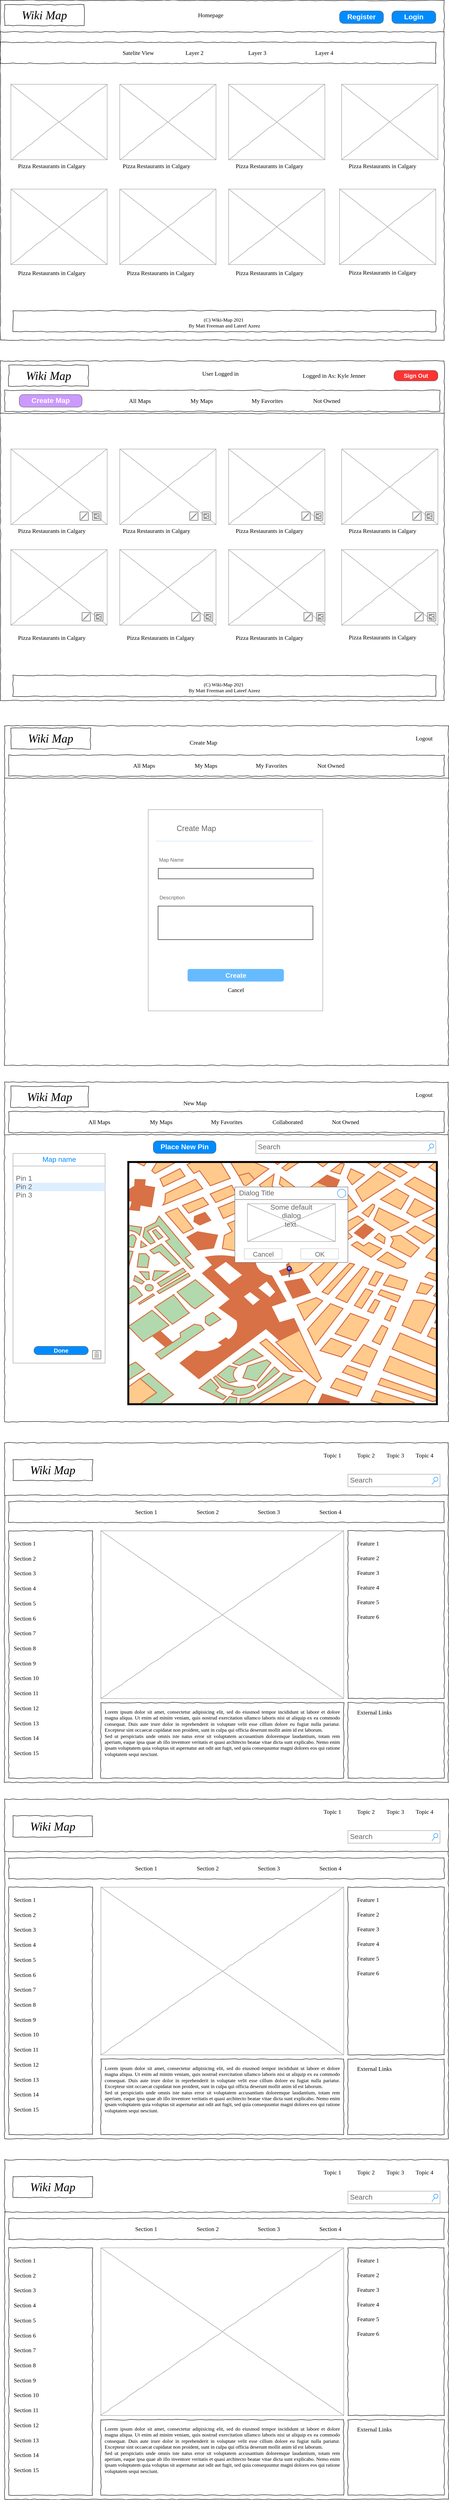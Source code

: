 <mxfile version="15.5.2" type="device"><diagram name="Page-1" id="03018318-947c-dd8e-b7a3-06fadd420f32"><mxGraphModel dx="2284" dy="1043" grid="1" gridSize="10" guides="1" tooltips="1" connect="1" arrows="1" fold="1" page="1" pageScale="1" pageWidth="1100" pageHeight="850" background="none" math="0" shadow="0"><root><mxCell id="0"/><mxCell id="1" parent="0"/><mxCell id="677b7b8949515195-1" value="" style="whiteSpace=wrap;html=1;rounded=0;shadow=0;labelBackgroundColor=none;strokeColor=#000000;strokeWidth=1;fillColor=none;fontFamily=Verdana;fontSize=12;fontColor=#000000;align=center;comic=1;" parent="1" vertex="1"><mxGeometry x="20" y="30" width="1060" height="810" as="geometry"/></mxCell><mxCell id="677b7b8949515195-2" value="&lt;i&gt;Wiki Map&lt;/i&gt;" style="whiteSpace=wrap;html=1;rounded=0;shadow=0;labelBackgroundColor=none;strokeWidth=1;fontFamily=Verdana;fontSize=28;align=center;comic=1;" parent="1" vertex="1"><mxGeometry x="30" y="40" width="190" height="50" as="geometry"/></mxCell><mxCell id="677b7b8949515195-9" value="" style="line;strokeWidth=1;html=1;rounded=0;shadow=0;labelBackgroundColor=none;fillColor=none;fontFamily=Verdana;fontSize=14;fontColor=#000000;align=center;comic=1;" parent="1" vertex="1"><mxGeometry x="20" y="60" width="1060" height="90" as="geometry"/></mxCell><mxCell id="677b7b8949515195-10" value="" style="whiteSpace=wrap;html=1;rounded=0;shadow=0;labelBackgroundColor=none;strokeWidth=1;fillColor=none;fontFamily=Verdana;fontSize=12;align=center;comic=1;" parent="1" vertex="1"><mxGeometry x="20" y="130" width="1040" height="50" as="geometry"/></mxCell><mxCell id="677b7b8949515195-11" value="Satelite View" style="text;html=1;points=[];align=left;verticalAlign=top;spacingTop=-4;fontSize=14;fontFamily=Verdana" parent="1" vertex="1"><mxGeometry x="310" y="145" width="100" height="20" as="geometry"/></mxCell><mxCell id="677b7b8949515195-12" value="Layer 2" style="text;html=1;points=[];align=left;verticalAlign=top;spacingTop=-4;fontSize=14;fontFamily=Verdana" parent="1" vertex="1"><mxGeometry x="460" y="145" width="60" height="20" as="geometry"/></mxCell><mxCell id="677b7b8949515195-13" value="Layer 3" style="text;html=1;points=[];align=left;verticalAlign=top;spacingTop=-4;fontSize=14;fontFamily=Verdana" parent="1" vertex="1"><mxGeometry x="610" y="145" width="60" height="20" as="geometry"/></mxCell><mxCell id="677b7b8949515195-14" value="Layer 4" style="text;html=1;points=[];align=left;verticalAlign=top;spacingTop=-4;fontSize=14;fontFamily=Verdana" parent="1" vertex="1"><mxGeometry x="770" y="145" width="60" height="20" as="geometry"/></mxCell><mxCell id="677b7b8949515195-15" value="&lt;div&gt;&lt;span&gt;(C) Wiki-Map 2021&amp;nbsp;&lt;/span&gt;&lt;br&gt;&lt;/div&gt;&lt;div&gt;&lt;span&gt;By Matt Freeman and Lateef Azeez&lt;/span&gt;&lt;/div&gt;" style="whiteSpace=wrap;html=1;rounded=0;shadow=0;labelBackgroundColor=none;strokeWidth=1;fillColor=none;fontFamily=Verdana;fontSize=12;align=center;verticalAlign=top;spacing=10;comic=1;" parent="1" vertex="1"><mxGeometry x="50" y="770" width="1010" height="50" as="geometry"/></mxCell><mxCell id="677b7b8949515195-16" value="" style="verticalLabelPosition=bottom;shadow=0;dashed=0;align=center;html=1;verticalAlign=top;strokeWidth=1;shape=mxgraph.mockup.graphics.simpleIcon;strokeColor=#999999;rounded=0;labelBackgroundColor=none;fontFamily=Verdana;fontSize=14;fontColor=#000000;comic=1;" parent="1" vertex="1"><mxGeometry x="45" y="230" width="230" height="180" as="geometry"/></mxCell><mxCell id="XjAJjQblMZ5MaMdaOzSR-1" value="" style="whiteSpace=wrap;html=1;rounded=0;shadow=0;labelBackgroundColor=none;strokeColor=#000000;strokeWidth=1;fillColor=none;fontFamily=Verdana;fontSize=12;fontColor=#000000;align=center;comic=1;" parent="1" vertex="1"><mxGeometry x="20" y="890" width="1060" height="810" as="geometry"/></mxCell><mxCell id="XjAJjQblMZ5MaMdaOzSR-2" value="&lt;i&gt;Wiki Map&lt;/i&gt;" style="whiteSpace=wrap;html=1;rounded=0;shadow=0;labelBackgroundColor=none;strokeWidth=1;fontFamily=Verdana;fontSize=28;align=center;comic=1;" parent="1" vertex="1"><mxGeometry x="40" y="900" width="190" height="50" as="geometry"/></mxCell><mxCell id="XjAJjQblMZ5MaMdaOzSR-9" value="" style="line;strokeWidth=1;html=1;rounded=0;shadow=0;labelBackgroundColor=none;fillColor=none;fontFamily=Verdana;fontSize=14;fontColor=#000000;align=center;comic=1;" parent="1" vertex="1"><mxGeometry x="20" y="1010" width="1060" height="10" as="geometry"/></mxCell><mxCell id="XjAJjQblMZ5MaMdaOzSR-10" value="" style="whiteSpace=wrap;html=1;rounded=0;shadow=0;labelBackgroundColor=none;strokeWidth=1;fillColor=none;fontFamily=Verdana;fontSize=12;align=center;comic=1;" parent="1" vertex="1"><mxGeometry x="30" y="960" width="1040" height="50" as="geometry"/></mxCell><mxCell id="XjAJjQblMZ5MaMdaOzSR-11" value="All Maps" style="text;html=1;points=[];align=left;verticalAlign=top;spacingTop=-4;fontSize=14;fontFamily=Verdana" parent="1" vertex="1"><mxGeometry x="325" y="975" width="60" height="20" as="geometry"/></mxCell><mxCell id="XjAJjQblMZ5MaMdaOzSR-12" value="My Maps" style="text;html=1;points=[];align=left;verticalAlign=top;spacingTop=-4;fontSize=14;fontFamily=Verdana" parent="1" vertex="1"><mxGeometry x="472" y="975" width="93" height="20" as="geometry"/></mxCell><mxCell id="XjAJjQblMZ5MaMdaOzSR-13" value="My Favorites" style="text;html=1;points=[];align=left;verticalAlign=top;spacingTop=-4;fontSize=14;fontFamily=Verdana" parent="1" vertex="1"><mxGeometry x="618" y="975" width="87" height="20" as="geometry"/></mxCell><mxCell id="XjAJjQblMZ5MaMdaOzSR-14" value="Not Owned" style="text;html=1;points=[];align=left;verticalAlign=top;spacingTop=-4;fontSize=14;fontFamily=Verdana" parent="1" vertex="1"><mxGeometry x="765" y="975" width="85" height="20" as="geometry"/></mxCell><mxCell id="XjAJjQblMZ5MaMdaOzSR-41" value="" style="whiteSpace=wrap;html=1;rounded=0;shadow=0;labelBackgroundColor=none;strokeColor=#000000;strokeWidth=1;fillColor=none;fontFamily=Verdana;fontSize=12;fontColor=#000000;align=center;comic=1;" parent="1" vertex="1"><mxGeometry x="30" y="1760" width="1060" height="810" as="geometry"/></mxCell><mxCell id="XjAJjQblMZ5MaMdaOzSR-42" value="&lt;i&gt;Wiki Map&lt;/i&gt;" style="whiteSpace=wrap;html=1;rounded=0;shadow=0;labelBackgroundColor=none;strokeWidth=1;fontFamily=Verdana;fontSize=28;align=center;comic=1;" parent="1" vertex="1"><mxGeometry x="45" y="1765" width="190" height="50" as="geometry"/></mxCell><mxCell id="XjAJjQblMZ5MaMdaOzSR-47" value="Logout" style="text;html=1;points=[];align=left;verticalAlign=top;spacingTop=-4;fontSize=14;fontFamily=Verdana" parent="1" vertex="1"><mxGeometry x="1010" y="1780" width="60" height="20" as="geometry"/></mxCell><mxCell id="XjAJjQblMZ5MaMdaOzSR-49" value="" style="line;strokeWidth=1;html=1;rounded=0;shadow=0;labelBackgroundColor=none;fillColor=none;fontFamily=Verdana;fontSize=14;fontColor=#000000;align=center;comic=1;" parent="1" vertex="1"><mxGeometry x="30" y="1880" width="1060" height="10" as="geometry"/></mxCell><mxCell id="XjAJjQblMZ5MaMdaOzSR-81" value="" style="whiteSpace=wrap;html=1;rounded=0;shadow=0;labelBackgroundColor=none;strokeColor=#000000;strokeWidth=1;fillColor=none;fontFamily=Verdana;fontSize=12;fontColor=#000000;align=center;comic=1;" parent="1" vertex="1"><mxGeometry x="30" y="2610" width="1060" height="810" as="geometry"/></mxCell><mxCell id="XjAJjQblMZ5MaMdaOzSR-82" value="&lt;i&gt;Wiki Map&lt;/i&gt;" style="whiteSpace=wrap;html=1;rounded=0;shadow=0;labelBackgroundColor=none;strokeWidth=1;fontFamily=Verdana;fontSize=28;align=center;comic=1;" parent="1" vertex="1"><mxGeometry x="45" y="2620" width="185" height="50" as="geometry"/></mxCell><mxCell id="XjAJjQblMZ5MaMdaOzSR-83" value="Search" style="strokeWidth=1;shadow=0;dashed=0;align=center;html=1;shape=mxgraph.mockup.forms.searchBox;strokeColor=#999999;mainText=;strokeColor2=#008cff;fontColor=#666666;fontSize=17;align=left;spacingLeft=3;rounded=0;labelBackgroundColor=none;comic=1;" parent="1" vertex="1"><mxGeometry x="630" y="2750" width="430" height="30" as="geometry"/></mxCell><mxCell id="XjAJjQblMZ5MaMdaOzSR-87" value="Logout" style="text;html=1;points=[];align=left;verticalAlign=top;spacingTop=-4;fontSize=14;fontFamily=Verdana" parent="1" vertex="1"><mxGeometry x="1010" y="2630" width="60" height="20" as="geometry"/></mxCell><mxCell id="XjAJjQblMZ5MaMdaOzSR-89" value="" style="line;strokeWidth=1;html=1;rounded=0;shadow=0;labelBackgroundColor=none;fillColor=none;fontFamily=Verdana;fontSize=14;fontColor=#000000;align=center;comic=1;" parent="1" vertex="1"><mxGeometry x="30" y="2730" width="1060" height="10" as="geometry"/></mxCell><mxCell id="XjAJjQblMZ5MaMdaOzSR-121" value="" style="whiteSpace=wrap;html=1;rounded=0;shadow=0;labelBackgroundColor=none;strokeColor=#000000;strokeWidth=1;fillColor=none;fontFamily=Verdana;fontSize=12;fontColor=#000000;align=center;comic=1;" parent="1" vertex="1"><mxGeometry x="30" y="3470" width="1060" height="810" as="geometry"/></mxCell><mxCell id="XjAJjQblMZ5MaMdaOzSR-122" value="&lt;i&gt;Wiki Map&lt;/i&gt;" style="whiteSpace=wrap;html=1;rounded=0;shadow=0;labelBackgroundColor=none;strokeWidth=1;fontFamily=Verdana;fontSize=28;align=center;comic=1;" parent="1" vertex="1"><mxGeometry x="50" y="3510" width="190" height="50" as="geometry"/></mxCell><mxCell id="XjAJjQblMZ5MaMdaOzSR-123" value="Search" style="strokeWidth=1;shadow=0;dashed=0;align=center;html=1;shape=mxgraph.mockup.forms.searchBox;strokeColor=#999999;mainText=;strokeColor2=#008cff;fontColor=#666666;fontSize=17;align=left;spacingLeft=3;rounded=0;labelBackgroundColor=none;comic=1;" parent="1" vertex="1"><mxGeometry x="850" y="3545" width="220" height="30" as="geometry"/></mxCell><mxCell id="XjAJjQblMZ5MaMdaOzSR-124" value="Topic 1" style="text;html=1;points=[];align=left;verticalAlign=top;spacingTop=-4;fontSize=14;fontFamily=Verdana" parent="1" vertex="1"><mxGeometry x="790" y="3490" width="60" height="20" as="geometry"/></mxCell><mxCell id="XjAJjQblMZ5MaMdaOzSR-125" value="Topic 2" style="text;html=1;points=[];align=left;verticalAlign=top;spacingTop=-4;fontSize=14;fontFamily=Verdana" parent="1" vertex="1"><mxGeometry x="870" y="3490" width="60" height="20" as="geometry"/></mxCell><mxCell id="XjAJjQblMZ5MaMdaOzSR-126" value="Topic 3" style="text;html=1;points=[];align=left;verticalAlign=top;spacingTop=-4;fontSize=14;fontFamily=Verdana" parent="1" vertex="1"><mxGeometry x="940" y="3490" width="60" height="20" as="geometry"/></mxCell><mxCell id="XjAJjQblMZ5MaMdaOzSR-127" value="Topic 4" style="text;html=1;points=[];align=left;verticalAlign=top;spacingTop=-4;fontSize=14;fontFamily=Verdana" parent="1" vertex="1"><mxGeometry x="1010" y="3490" width="60" height="20" as="geometry"/></mxCell><mxCell id="XjAJjQblMZ5MaMdaOzSR-128" value="" style="whiteSpace=wrap;html=1;rounded=0;shadow=0;labelBackgroundColor=none;strokeWidth=1;fillColor=none;fontFamily=Verdana;fontSize=12;align=center;comic=1;" parent="1" vertex="1"><mxGeometry x="40" y="3680" width="200" height="590" as="geometry"/></mxCell><mxCell id="XjAJjQblMZ5MaMdaOzSR-129" value="" style="line;strokeWidth=1;html=1;rounded=0;shadow=0;labelBackgroundColor=none;fillColor=none;fontFamily=Verdana;fontSize=14;fontColor=#000000;align=center;comic=1;" parent="1" vertex="1"><mxGeometry x="30" y="3590" width="1060" height="10" as="geometry"/></mxCell><mxCell id="XjAJjQblMZ5MaMdaOzSR-130" value="" style="whiteSpace=wrap;html=1;rounded=0;shadow=0;labelBackgroundColor=none;strokeWidth=1;fillColor=none;fontFamily=Verdana;fontSize=12;align=center;comic=1;" parent="1" vertex="1"><mxGeometry x="40" y="3610" width="1040" height="50" as="geometry"/></mxCell><mxCell id="XjAJjQblMZ5MaMdaOzSR-131" value="Section 1" style="text;html=1;points=[];align=left;verticalAlign=top;spacingTop=-4;fontSize=14;fontFamily=Verdana" parent="1" vertex="1"><mxGeometry x="340" y="3625" width="60" height="20" as="geometry"/></mxCell><mxCell id="XjAJjQblMZ5MaMdaOzSR-132" value="Section 2" style="text;html=1;points=[];align=left;verticalAlign=top;spacingTop=-4;fontSize=14;fontFamily=Verdana" parent="1" vertex="1"><mxGeometry x="487" y="3625" width="60" height="20" as="geometry"/></mxCell><mxCell id="XjAJjQblMZ5MaMdaOzSR-133" value="Section 3" style="text;html=1;points=[];align=left;verticalAlign=top;spacingTop=-4;fontSize=14;fontFamily=Verdana" parent="1" vertex="1"><mxGeometry x="633" y="3625" width="60" height="20" as="geometry"/></mxCell><mxCell id="XjAJjQblMZ5MaMdaOzSR-134" value="Section 4" style="text;html=1;points=[];align=left;verticalAlign=top;spacingTop=-4;fontSize=14;fontFamily=Verdana" parent="1" vertex="1"><mxGeometry x="780" y="3625" width="60" height="20" as="geometry"/></mxCell><mxCell id="XjAJjQblMZ5MaMdaOzSR-135" value="&lt;div style=&quot;text-align: justify&quot;&gt;&lt;span&gt;Lorem ipsum dolor sit amet, consectetur adipisicing elit, sed do eiusmod tempor incididunt ut labore et dolore magna aliqua. Ut enim ad minim veniam, quis nostrud exercitation ullamco laboris nisi ut aliquip ex ea commodo consequat. Duis aute irure dolor in reprehenderit in voluptate velit esse cillum dolore eu fugiat nulla pariatur. Excepteur sint occaecat cupidatat non proident, sunt in culpa qui officia deserunt mollit anim id est laborum.&lt;/span&gt;&lt;/div&gt;&lt;div style=&quot;text-align: justify&quot;&gt;&lt;span&gt;Sed ut perspiciatis unde omnis iste natus error sit voluptatem accusantium doloremque laudantium, totam rem aperiam, eaque ipsa quae ab illo inventore veritatis et quasi architecto beatae vitae dicta sunt explicabo. Nemo enim ipsam voluptatem quia voluptas sit aspernatur aut odit aut fugit, sed quia consequuntur magni dolores eos qui ratione voluptatem sequi nesciunt.&amp;nbsp;&lt;/span&gt;&lt;/div&gt;" style="whiteSpace=wrap;html=1;rounded=0;shadow=0;labelBackgroundColor=none;strokeWidth=1;fillColor=none;fontFamily=Verdana;fontSize=12;align=center;verticalAlign=top;spacing=10;comic=1;" parent="1" vertex="1"><mxGeometry x="260" y="4090" width="580" height="180" as="geometry"/></mxCell><mxCell id="XjAJjQblMZ5MaMdaOzSR-136" value="" style="verticalLabelPosition=bottom;shadow=0;dashed=0;align=center;html=1;verticalAlign=top;strokeWidth=1;shape=mxgraph.mockup.graphics.simpleIcon;strokeColor=#999999;rounded=0;labelBackgroundColor=none;fontFamily=Verdana;fontSize=14;fontColor=#000000;comic=1;" parent="1" vertex="1"><mxGeometry x="260" y="3680" width="580" height="400" as="geometry"/></mxCell><mxCell id="XjAJjQblMZ5MaMdaOzSR-137" value="" style="whiteSpace=wrap;html=1;rounded=0;shadow=0;labelBackgroundColor=none;strokeWidth=1;fillColor=none;fontFamily=Verdana;fontSize=12;align=center;comic=1;" parent="1" vertex="1"><mxGeometry x="850" y="3680" width="230" height="400" as="geometry"/></mxCell><mxCell id="XjAJjQblMZ5MaMdaOzSR-138" value="" style="whiteSpace=wrap;html=1;rounded=0;shadow=0;labelBackgroundColor=none;strokeWidth=1;fillColor=none;fontFamily=Verdana;fontSize=12;align=center;comic=1;" parent="1" vertex="1"><mxGeometry x="850" y="4090" width="230" height="180" as="geometry"/></mxCell><mxCell id="XjAJjQblMZ5MaMdaOzSR-139" value="Section 1" style="text;html=1;points=[];align=left;verticalAlign=top;spacingTop=-4;fontSize=14;fontFamily=Verdana" parent="1" vertex="1"><mxGeometry x="50" y="3700" width="170" height="20" as="geometry"/></mxCell><mxCell id="XjAJjQblMZ5MaMdaOzSR-140" value="Section 2" style="text;html=1;points=[];align=left;verticalAlign=top;spacingTop=-4;fontSize=14;fontFamily=Verdana" parent="1" vertex="1"><mxGeometry x="50" y="3736" width="170" height="20" as="geometry"/></mxCell><mxCell id="XjAJjQblMZ5MaMdaOzSR-141" value="Section 3" style="text;html=1;points=[];align=left;verticalAlign=top;spacingTop=-4;fontSize=14;fontFamily=Verdana" parent="1" vertex="1"><mxGeometry x="50" y="3771" width="170" height="20" as="geometry"/></mxCell><mxCell id="XjAJjQblMZ5MaMdaOzSR-142" value="Section 4" style="text;html=1;points=[];align=left;verticalAlign=top;spacingTop=-4;fontSize=14;fontFamily=Verdana" parent="1" vertex="1"><mxGeometry x="50" y="3807" width="170" height="20" as="geometry"/></mxCell><mxCell id="XjAJjQblMZ5MaMdaOzSR-143" value="Section 7" style="text;html=1;points=[];align=left;verticalAlign=top;spacingTop=-4;fontSize=14;fontFamily=Verdana" parent="1" vertex="1"><mxGeometry x="50" y="3914" width="170" height="20" as="geometry"/></mxCell><mxCell id="XjAJjQblMZ5MaMdaOzSR-144" value="Section 8" style="text;html=1;points=[];align=left;verticalAlign=top;spacingTop=-4;fontSize=14;fontFamily=Verdana" parent="1" vertex="1"><mxGeometry x="50" y="3950" width="170" height="20" as="geometry"/></mxCell><mxCell id="XjAJjQblMZ5MaMdaOzSR-145" value="Section 9" style="text;html=1;points=[];align=left;verticalAlign=top;spacingTop=-4;fontSize=14;fontFamily=Verdana" parent="1" vertex="1"><mxGeometry x="50" y="3986" width="170" height="20" as="geometry"/></mxCell><mxCell id="XjAJjQblMZ5MaMdaOzSR-146" value="Section 10" style="text;html=1;points=[];align=left;verticalAlign=top;spacingTop=-4;fontSize=14;fontFamily=Verdana" parent="1" vertex="1"><mxGeometry x="50" y="4021" width="170" height="20" as="geometry"/></mxCell><mxCell id="XjAJjQblMZ5MaMdaOzSR-147" value="Section 11" style="text;html=1;points=[];align=left;verticalAlign=top;spacingTop=-4;fontSize=14;fontFamily=Verdana" parent="1" vertex="1"><mxGeometry x="50" y="4057" width="170" height="20" as="geometry"/></mxCell><mxCell id="XjAJjQblMZ5MaMdaOzSR-148" value="Section 12" style="text;html=1;points=[];align=left;verticalAlign=top;spacingTop=-4;fontSize=14;fontFamily=Verdana" parent="1" vertex="1"><mxGeometry x="50" y="4093" width="170" height="20" as="geometry"/></mxCell><mxCell id="XjAJjQblMZ5MaMdaOzSR-149" value="Section 13" style="text;html=1;points=[];align=left;verticalAlign=top;spacingTop=-4;fontSize=14;fontFamily=Verdana" parent="1" vertex="1"><mxGeometry x="50" y="4129" width="170" height="20" as="geometry"/></mxCell><mxCell id="XjAJjQblMZ5MaMdaOzSR-150" value="Section 14" style="text;html=1;points=[];align=left;verticalAlign=top;spacingTop=-4;fontSize=14;fontFamily=Verdana" parent="1" vertex="1"><mxGeometry x="50" y="4164" width="170" height="20" as="geometry"/></mxCell><mxCell id="XjAJjQblMZ5MaMdaOzSR-151" value="Section 5" style="text;html=1;points=[];align=left;verticalAlign=top;spacingTop=-4;fontSize=14;fontFamily=Verdana" parent="1" vertex="1"><mxGeometry x="50" y="3843" width="170" height="20" as="geometry"/></mxCell><mxCell id="XjAJjQblMZ5MaMdaOzSR-152" value="Section 6" style="text;html=1;points=[];align=left;verticalAlign=top;spacingTop=-4;fontSize=14;fontFamily=Verdana" parent="1" vertex="1"><mxGeometry x="50" y="3879" width="170" height="20" as="geometry"/></mxCell><mxCell id="XjAJjQblMZ5MaMdaOzSR-153" value="Section 15" style="text;html=1;points=[];align=left;verticalAlign=top;spacingTop=-4;fontSize=14;fontFamily=Verdana" parent="1" vertex="1"><mxGeometry x="50" y="4200" width="170" height="20" as="geometry"/></mxCell><mxCell id="XjAJjQblMZ5MaMdaOzSR-154" value="External Links" style="text;html=1;points=[];align=left;verticalAlign=top;spacingTop=-4;fontSize=14;fontFamily=Verdana" parent="1" vertex="1"><mxGeometry x="870" y="4103" width="170" height="20" as="geometry"/></mxCell><mxCell id="XjAJjQblMZ5MaMdaOzSR-155" value="Feature 1" style="text;html=1;points=[];align=left;verticalAlign=top;spacingTop=-4;fontSize=14;fontFamily=Verdana" parent="1" vertex="1"><mxGeometry x="870" y="3700" width="170" height="20" as="geometry"/></mxCell><mxCell id="XjAJjQblMZ5MaMdaOzSR-156" value="Feature 2" style="text;html=1;points=[];align=left;verticalAlign=top;spacingTop=-4;fontSize=14;fontFamily=Verdana" parent="1" vertex="1"><mxGeometry x="870" y="3735" width="170" height="20" as="geometry"/></mxCell><mxCell id="XjAJjQblMZ5MaMdaOzSR-157" value="Feature 3" style="text;html=1;points=[];align=left;verticalAlign=top;spacingTop=-4;fontSize=14;fontFamily=Verdana" parent="1" vertex="1"><mxGeometry x="870" y="3770" width="170" height="20" as="geometry"/></mxCell><mxCell id="XjAJjQblMZ5MaMdaOzSR-158" value="Feature 4" style="text;html=1;points=[];align=left;verticalAlign=top;spacingTop=-4;fontSize=14;fontFamily=Verdana" parent="1" vertex="1"><mxGeometry x="870" y="3805" width="170" height="20" as="geometry"/></mxCell><mxCell id="XjAJjQblMZ5MaMdaOzSR-159" value="Feature 5" style="text;html=1;points=[];align=left;verticalAlign=top;spacingTop=-4;fontSize=14;fontFamily=Verdana" parent="1" vertex="1"><mxGeometry x="870" y="3840" width="170" height="20" as="geometry"/></mxCell><mxCell id="XjAJjQblMZ5MaMdaOzSR-160" value="Feature 6" style="text;html=1;points=[];align=left;verticalAlign=top;spacingTop=-4;fontSize=14;fontFamily=Verdana" parent="1" vertex="1"><mxGeometry x="870" y="3875" width="170" height="20" as="geometry"/></mxCell><mxCell id="XjAJjQblMZ5MaMdaOzSR-161" value="" style="whiteSpace=wrap;html=1;rounded=0;shadow=0;labelBackgroundColor=none;strokeColor=#000000;strokeWidth=1;fillColor=none;fontFamily=Verdana;fontSize=12;fontColor=#000000;align=center;comic=1;" parent="1" vertex="1"><mxGeometry x="30" y="4320" width="1060" height="810" as="geometry"/></mxCell><mxCell id="XjAJjQblMZ5MaMdaOzSR-162" value="&lt;i&gt;Wiki Map&lt;/i&gt;" style="whiteSpace=wrap;html=1;rounded=0;shadow=0;labelBackgroundColor=none;strokeWidth=1;fontFamily=Verdana;fontSize=28;align=center;comic=1;" parent="1" vertex="1"><mxGeometry x="50" y="4360" width="190" height="50" as="geometry"/></mxCell><mxCell id="XjAJjQblMZ5MaMdaOzSR-163" value="Search" style="strokeWidth=1;shadow=0;dashed=0;align=center;html=1;shape=mxgraph.mockup.forms.searchBox;strokeColor=#999999;mainText=;strokeColor2=#008cff;fontColor=#666666;fontSize=17;align=left;spacingLeft=3;rounded=0;labelBackgroundColor=none;comic=1;" parent="1" vertex="1"><mxGeometry x="850" y="4395" width="220" height="30" as="geometry"/></mxCell><mxCell id="XjAJjQblMZ5MaMdaOzSR-164" value="Topic 1" style="text;html=1;points=[];align=left;verticalAlign=top;spacingTop=-4;fontSize=14;fontFamily=Verdana" parent="1" vertex="1"><mxGeometry x="790" y="4340" width="60" height="20" as="geometry"/></mxCell><mxCell id="XjAJjQblMZ5MaMdaOzSR-165" value="Topic 2" style="text;html=1;points=[];align=left;verticalAlign=top;spacingTop=-4;fontSize=14;fontFamily=Verdana" parent="1" vertex="1"><mxGeometry x="870" y="4340" width="60" height="20" as="geometry"/></mxCell><mxCell id="XjAJjQblMZ5MaMdaOzSR-166" value="Topic 3" style="text;html=1;points=[];align=left;verticalAlign=top;spacingTop=-4;fontSize=14;fontFamily=Verdana" parent="1" vertex="1"><mxGeometry x="940" y="4340" width="60" height="20" as="geometry"/></mxCell><mxCell id="XjAJjQblMZ5MaMdaOzSR-167" value="Topic 4" style="text;html=1;points=[];align=left;verticalAlign=top;spacingTop=-4;fontSize=14;fontFamily=Verdana" parent="1" vertex="1"><mxGeometry x="1010" y="4340" width="60" height="20" as="geometry"/></mxCell><mxCell id="XjAJjQblMZ5MaMdaOzSR-168" value="" style="whiteSpace=wrap;html=1;rounded=0;shadow=0;labelBackgroundColor=none;strokeWidth=1;fillColor=none;fontFamily=Verdana;fontSize=12;align=center;comic=1;" parent="1" vertex="1"><mxGeometry x="40" y="4530" width="200" height="590" as="geometry"/></mxCell><mxCell id="XjAJjQblMZ5MaMdaOzSR-169" value="" style="line;strokeWidth=1;html=1;rounded=0;shadow=0;labelBackgroundColor=none;fillColor=none;fontFamily=Verdana;fontSize=14;fontColor=#000000;align=center;comic=1;" parent="1" vertex="1"><mxGeometry x="30" y="4440" width="1060" height="10" as="geometry"/></mxCell><mxCell id="XjAJjQblMZ5MaMdaOzSR-170" value="" style="whiteSpace=wrap;html=1;rounded=0;shadow=0;labelBackgroundColor=none;strokeWidth=1;fillColor=none;fontFamily=Verdana;fontSize=12;align=center;comic=1;" parent="1" vertex="1"><mxGeometry x="40" y="4460" width="1040" height="50" as="geometry"/></mxCell><mxCell id="XjAJjQblMZ5MaMdaOzSR-171" value="Section 1" style="text;html=1;points=[];align=left;verticalAlign=top;spacingTop=-4;fontSize=14;fontFamily=Verdana" parent="1" vertex="1"><mxGeometry x="340" y="4475" width="60" height="20" as="geometry"/></mxCell><mxCell id="XjAJjQblMZ5MaMdaOzSR-172" value="Section 2" style="text;html=1;points=[];align=left;verticalAlign=top;spacingTop=-4;fontSize=14;fontFamily=Verdana" parent="1" vertex="1"><mxGeometry x="487" y="4475" width="60" height="20" as="geometry"/></mxCell><mxCell id="XjAJjQblMZ5MaMdaOzSR-173" value="Section 3" style="text;html=1;points=[];align=left;verticalAlign=top;spacingTop=-4;fontSize=14;fontFamily=Verdana" parent="1" vertex="1"><mxGeometry x="633" y="4475" width="60" height="20" as="geometry"/></mxCell><mxCell id="XjAJjQblMZ5MaMdaOzSR-174" value="Section 4" style="text;html=1;points=[];align=left;verticalAlign=top;spacingTop=-4;fontSize=14;fontFamily=Verdana" parent="1" vertex="1"><mxGeometry x="780" y="4475" width="60" height="20" as="geometry"/></mxCell><mxCell id="XjAJjQblMZ5MaMdaOzSR-175" value="&lt;div style=&quot;text-align: justify&quot;&gt;&lt;span&gt;Lorem ipsum dolor sit amet, consectetur adipisicing elit, sed do eiusmod tempor incididunt ut labore et dolore magna aliqua. Ut enim ad minim veniam, quis nostrud exercitation ullamco laboris nisi ut aliquip ex ea commodo consequat. Duis aute irure dolor in reprehenderit in voluptate velit esse cillum dolore eu fugiat nulla pariatur. Excepteur sint occaecat cupidatat non proident, sunt in culpa qui officia deserunt mollit anim id est laborum.&lt;/span&gt;&lt;/div&gt;&lt;div style=&quot;text-align: justify&quot;&gt;&lt;span&gt;Sed ut perspiciatis unde omnis iste natus error sit voluptatem accusantium doloremque laudantium, totam rem aperiam, eaque ipsa quae ab illo inventore veritatis et quasi architecto beatae vitae dicta sunt explicabo. Nemo enim ipsam voluptatem quia voluptas sit aspernatur aut odit aut fugit, sed quia consequuntur magni dolores eos qui ratione voluptatem sequi nesciunt.&amp;nbsp;&lt;/span&gt;&lt;/div&gt;" style="whiteSpace=wrap;html=1;rounded=0;shadow=0;labelBackgroundColor=none;strokeWidth=1;fillColor=none;fontFamily=Verdana;fontSize=12;align=center;verticalAlign=top;spacing=10;comic=1;" parent="1" vertex="1"><mxGeometry x="260" y="4940" width="580" height="180" as="geometry"/></mxCell><mxCell id="XjAJjQblMZ5MaMdaOzSR-176" value="" style="verticalLabelPosition=bottom;shadow=0;dashed=0;align=center;html=1;verticalAlign=top;strokeWidth=1;shape=mxgraph.mockup.graphics.simpleIcon;strokeColor=#999999;rounded=0;labelBackgroundColor=none;fontFamily=Verdana;fontSize=14;fontColor=#000000;comic=1;" parent="1" vertex="1"><mxGeometry x="260" y="4530" width="580" height="400" as="geometry"/></mxCell><mxCell id="XjAJjQblMZ5MaMdaOzSR-177" value="" style="whiteSpace=wrap;html=1;rounded=0;shadow=0;labelBackgroundColor=none;strokeWidth=1;fillColor=none;fontFamily=Verdana;fontSize=12;align=center;comic=1;" parent="1" vertex="1"><mxGeometry x="850" y="4530" width="230" height="400" as="geometry"/></mxCell><mxCell id="XjAJjQblMZ5MaMdaOzSR-178" value="" style="whiteSpace=wrap;html=1;rounded=0;shadow=0;labelBackgroundColor=none;strokeWidth=1;fillColor=none;fontFamily=Verdana;fontSize=12;align=center;comic=1;" parent="1" vertex="1"><mxGeometry x="850" y="4940" width="230" height="180" as="geometry"/></mxCell><mxCell id="XjAJjQblMZ5MaMdaOzSR-179" value="Section 1" style="text;html=1;points=[];align=left;verticalAlign=top;spacingTop=-4;fontSize=14;fontFamily=Verdana" parent="1" vertex="1"><mxGeometry x="50" y="4550" width="170" height="20" as="geometry"/></mxCell><mxCell id="XjAJjQblMZ5MaMdaOzSR-180" value="Section 2" style="text;html=1;points=[];align=left;verticalAlign=top;spacingTop=-4;fontSize=14;fontFamily=Verdana" parent="1" vertex="1"><mxGeometry x="50" y="4586" width="170" height="20" as="geometry"/></mxCell><mxCell id="XjAJjQblMZ5MaMdaOzSR-181" value="Section 3" style="text;html=1;points=[];align=left;verticalAlign=top;spacingTop=-4;fontSize=14;fontFamily=Verdana" parent="1" vertex="1"><mxGeometry x="50" y="4621" width="170" height="20" as="geometry"/></mxCell><mxCell id="XjAJjQblMZ5MaMdaOzSR-182" value="Section 4" style="text;html=1;points=[];align=left;verticalAlign=top;spacingTop=-4;fontSize=14;fontFamily=Verdana" parent="1" vertex="1"><mxGeometry x="50" y="4657" width="170" height="20" as="geometry"/></mxCell><mxCell id="XjAJjQblMZ5MaMdaOzSR-183" value="Section 7" style="text;html=1;points=[];align=left;verticalAlign=top;spacingTop=-4;fontSize=14;fontFamily=Verdana" parent="1" vertex="1"><mxGeometry x="50" y="4764" width="170" height="20" as="geometry"/></mxCell><mxCell id="XjAJjQblMZ5MaMdaOzSR-184" value="Section 8" style="text;html=1;points=[];align=left;verticalAlign=top;spacingTop=-4;fontSize=14;fontFamily=Verdana" parent="1" vertex="1"><mxGeometry x="50" y="4800" width="170" height="20" as="geometry"/></mxCell><mxCell id="XjAJjQblMZ5MaMdaOzSR-185" value="Section 9" style="text;html=1;points=[];align=left;verticalAlign=top;spacingTop=-4;fontSize=14;fontFamily=Verdana" parent="1" vertex="1"><mxGeometry x="50" y="4836" width="170" height="20" as="geometry"/></mxCell><mxCell id="XjAJjQblMZ5MaMdaOzSR-186" value="Section 10" style="text;html=1;points=[];align=left;verticalAlign=top;spacingTop=-4;fontSize=14;fontFamily=Verdana" parent="1" vertex="1"><mxGeometry x="50" y="4871" width="170" height="20" as="geometry"/></mxCell><mxCell id="XjAJjQblMZ5MaMdaOzSR-187" value="Section 11" style="text;html=1;points=[];align=left;verticalAlign=top;spacingTop=-4;fontSize=14;fontFamily=Verdana" parent="1" vertex="1"><mxGeometry x="50" y="4907" width="170" height="20" as="geometry"/></mxCell><mxCell id="XjAJjQblMZ5MaMdaOzSR-188" value="Section 12" style="text;html=1;points=[];align=left;verticalAlign=top;spacingTop=-4;fontSize=14;fontFamily=Verdana" parent="1" vertex="1"><mxGeometry x="50" y="4943" width="170" height="20" as="geometry"/></mxCell><mxCell id="XjAJjQblMZ5MaMdaOzSR-189" value="Section 13" style="text;html=1;points=[];align=left;verticalAlign=top;spacingTop=-4;fontSize=14;fontFamily=Verdana" parent="1" vertex="1"><mxGeometry x="50" y="4979" width="170" height="20" as="geometry"/></mxCell><mxCell id="XjAJjQblMZ5MaMdaOzSR-190" value="Section 14" style="text;html=1;points=[];align=left;verticalAlign=top;spacingTop=-4;fontSize=14;fontFamily=Verdana" parent="1" vertex="1"><mxGeometry x="50" y="5014" width="170" height="20" as="geometry"/></mxCell><mxCell id="XjAJjQblMZ5MaMdaOzSR-191" value="Section 5" style="text;html=1;points=[];align=left;verticalAlign=top;spacingTop=-4;fontSize=14;fontFamily=Verdana" parent="1" vertex="1"><mxGeometry x="50" y="4693" width="170" height="20" as="geometry"/></mxCell><mxCell id="XjAJjQblMZ5MaMdaOzSR-192" value="Section 6" style="text;html=1;points=[];align=left;verticalAlign=top;spacingTop=-4;fontSize=14;fontFamily=Verdana" parent="1" vertex="1"><mxGeometry x="50" y="4729" width="170" height="20" as="geometry"/></mxCell><mxCell id="XjAJjQblMZ5MaMdaOzSR-193" value="Section 15" style="text;html=1;points=[];align=left;verticalAlign=top;spacingTop=-4;fontSize=14;fontFamily=Verdana" parent="1" vertex="1"><mxGeometry x="50" y="5050" width="170" height="20" as="geometry"/></mxCell><mxCell id="XjAJjQblMZ5MaMdaOzSR-194" value="External Links" style="text;html=1;points=[];align=left;verticalAlign=top;spacingTop=-4;fontSize=14;fontFamily=Verdana" parent="1" vertex="1"><mxGeometry x="870" y="4953" width="170" height="20" as="geometry"/></mxCell><mxCell id="XjAJjQblMZ5MaMdaOzSR-195" value="Feature 1" style="text;html=1;points=[];align=left;verticalAlign=top;spacingTop=-4;fontSize=14;fontFamily=Verdana" parent="1" vertex="1"><mxGeometry x="870" y="4550" width="170" height="20" as="geometry"/></mxCell><mxCell id="XjAJjQblMZ5MaMdaOzSR-196" value="Feature 2" style="text;html=1;points=[];align=left;verticalAlign=top;spacingTop=-4;fontSize=14;fontFamily=Verdana" parent="1" vertex="1"><mxGeometry x="870" y="4585" width="170" height="20" as="geometry"/></mxCell><mxCell id="XjAJjQblMZ5MaMdaOzSR-197" value="Feature 3" style="text;html=1;points=[];align=left;verticalAlign=top;spacingTop=-4;fontSize=14;fontFamily=Verdana" parent="1" vertex="1"><mxGeometry x="870" y="4620" width="170" height="20" as="geometry"/></mxCell><mxCell id="XjAJjQblMZ5MaMdaOzSR-198" value="Feature 4" style="text;html=1;points=[];align=left;verticalAlign=top;spacingTop=-4;fontSize=14;fontFamily=Verdana" parent="1" vertex="1"><mxGeometry x="870" y="4655" width="170" height="20" as="geometry"/></mxCell><mxCell id="XjAJjQblMZ5MaMdaOzSR-199" value="Feature 5" style="text;html=1;points=[];align=left;verticalAlign=top;spacingTop=-4;fontSize=14;fontFamily=Verdana" parent="1" vertex="1"><mxGeometry x="870" y="4690" width="170" height="20" as="geometry"/></mxCell><mxCell id="XjAJjQblMZ5MaMdaOzSR-200" value="Feature 6" style="text;html=1;points=[];align=left;verticalAlign=top;spacingTop=-4;fontSize=14;fontFamily=Verdana" parent="1" vertex="1"><mxGeometry x="870" y="4725" width="170" height="20" as="geometry"/></mxCell><mxCell id="XjAJjQblMZ5MaMdaOzSR-201" value="" style="whiteSpace=wrap;html=1;rounded=0;shadow=0;labelBackgroundColor=none;strokeColor=#000000;strokeWidth=1;fillColor=none;fontFamily=Verdana;fontSize=12;fontColor=#000000;align=center;comic=1;" parent="1" vertex="1"><mxGeometry x="30" y="5180" width="1060" height="810" as="geometry"/></mxCell><mxCell id="XjAJjQblMZ5MaMdaOzSR-202" value="&lt;i&gt;Wiki Map&lt;/i&gt;" style="whiteSpace=wrap;html=1;rounded=0;shadow=0;labelBackgroundColor=none;strokeWidth=1;fontFamily=Verdana;fontSize=28;align=center;comic=1;" parent="1" vertex="1"><mxGeometry x="50" y="5220" width="190" height="50" as="geometry"/></mxCell><mxCell id="XjAJjQblMZ5MaMdaOzSR-203" value="Search" style="strokeWidth=1;shadow=0;dashed=0;align=center;html=1;shape=mxgraph.mockup.forms.searchBox;strokeColor=#999999;mainText=;strokeColor2=#008cff;fontColor=#666666;fontSize=17;align=left;spacingLeft=3;rounded=0;labelBackgroundColor=none;comic=1;" parent="1" vertex="1"><mxGeometry x="850" y="5255" width="220" height="30" as="geometry"/></mxCell><mxCell id="XjAJjQblMZ5MaMdaOzSR-204" value="Topic 1" style="text;html=1;points=[];align=left;verticalAlign=top;spacingTop=-4;fontSize=14;fontFamily=Verdana" parent="1" vertex="1"><mxGeometry x="790" y="5200" width="60" height="20" as="geometry"/></mxCell><mxCell id="XjAJjQblMZ5MaMdaOzSR-205" value="Topic 2" style="text;html=1;points=[];align=left;verticalAlign=top;spacingTop=-4;fontSize=14;fontFamily=Verdana" parent="1" vertex="1"><mxGeometry x="870" y="5200" width="60" height="20" as="geometry"/></mxCell><mxCell id="XjAJjQblMZ5MaMdaOzSR-206" value="Topic 3" style="text;html=1;points=[];align=left;verticalAlign=top;spacingTop=-4;fontSize=14;fontFamily=Verdana" parent="1" vertex="1"><mxGeometry x="940" y="5200" width="60" height="20" as="geometry"/></mxCell><mxCell id="XjAJjQblMZ5MaMdaOzSR-207" value="Topic 4" style="text;html=1;points=[];align=left;verticalAlign=top;spacingTop=-4;fontSize=14;fontFamily=Verdana" parent="1" vertex="1"><mxGeometry x="1010" y="5200" width="60" height="20" as="geometry"/></mxCell><mxCell id="XjAJjQblMZ5MaMdaOzSR-208" value="" style="whiteSpace=wrap;html=1;rounded=0;shadow=0;labelBackgroundColor=none;strokeWidth=1;fillColor=none;fontFamily=Verdana;fontSize=12;align=center;comic=1;" parent="1" vertex="1"><mxGeometry x="40" y="5390" width="200" height="590" as="geometry"/></mxCell><mxCell id="XjAJjQblMZ5MaMdaOzSR-209" value="" style="line;strokeWidth=1;html=1;rounded=0;shadow=0;labelBackgroundColor=none;fillColor=none;fontFamily=Verdana;fontSize=14;fontColor=#000000;align=center;comic=1;" parent="1" vertex="1"><mxGeometry x="30" y="5300" width="1060" height="10" as="geometry"/></mxCell><mxCell id="XjAJjQblMZ5MaMdaOzSR-210" value="" style="whiteSpace=wrap;html=1;rounded=0;shadow=0;labelBackgroundColor=none;strokeWidth=1;fillColor=none;fontFamily=Verdana;fontSize=12;align=center;comic=1;" parent="1" vertex="1"><mxGeometry x="40" y="5320" width="1040" height="50" as="geometry"/></mxCell><mxCell id="XjAJjQblMZ5MaMdaOzSR-211" value="Section 1" style="text;html=1;points=[];align=left;verticalAlign=top;spacingTop=-4;fontSize=14;fontFamily=Verdana" parent="1" vertex="1"><mxGeometry x="340" y="5335" width="60" height="20" as="geometry"/></mxCell><mxCell id="XjAJjQblMZ5MaMdaOzSR-212" value="Section 2" style="text;html=1;points=[];align=left;verticalAlign=top;spacingTop=-4;fontSize=14;fontFamily=Verdana" parent="1" vertex="1"><mxGeometry x="487" y="5335" width="60" height="20" as="geometry"/></mxCell><mxCell id="XjAJjQblMZ5MaMdaOzSR-213" value="Section 3" style="text;html=1;points=[];align=left;verticalAlign=top;spacingTop=-4;fontSize=14;fontFamily=Verdana" parent="1" vertex="1"><mxGeometry x="633" y="5335" width="60" height="20" as="geometry"/></mxCell><mxCell id="XjAJjQblMZ5MaMdaOzSR-214" value="Section 4" style="text;html=1;points=[];align=left;verticalAlign=top;spacingTop=-4;fontSize=14;fontFamily=Verdana" parent="1" vertex="1"><mxGeometry x="780" y="5335" width="60" height="20" as="geometry"/></mxCell><mxCell id="XjAJjQblMZ5MaMdaOzSR-215" value="&lt;div style=&quot;text-align: justify&quot;&gt;&lt;span&gt;Lorem ipsum dolor sit amet, consectetur adipisicing elit, sed do eiusmod tempor incididunt ut labore et dolore magna aliqua. Ut enim ad minim veniam, quis nostrud exercitation ullamco laboris nisi ut aliquip ex ea commodo consequat. Duis aute irure dolor in reprehenderit in voluptate velit esse cillum dolore eu fugiat nulla pariatur. Excepteur sint occaecat cupidatat non proident, sunt in culpa qui officia deserunt mollit anim id est laborum.&lt;/span&gt;&lt;/div&gt;&lt;div style=&quot;text-align: justify&quot;&gt;&lt;span&gt;Sed ut perspiciatis unde omnis iste natus error sit voluptatem accusantium doloremque laudantium, totam rem aperiam, eaque ipsa quae ab illo inventore veritatis et quasi architecto beatae vitae dicta sunt explicabo. Nemo enim ipsam voluptatem quia voluptas sit aspernatur aut odit aut fugit, sed quia consequuntur magni dolores eos qui ratione voluptatem sequi nesciunt.&amp;nbsp;&lt;/span&gt;&lt;/div&gt;" style="whiteSpace=wrap;html=1;rounded=0;shadow=0;labelBackgroundColor=none;strokeWidth=1;fillColor=none;fontFamily=Verdana;fontSize=12;align=center;verticalAlign=top;spacing=10;comic=1;" parent="1" vertex="1"><mxGeometry x="260" y="5800" width="580" height="180" as="geometry"/></mxCell><mxCell id="XjAJjQblMZ5MaMdaOzSR-216" value="" style="verticalLabelPosition=bottom;shadow=0;dashed=0;align=center;html=1;verticalAlign=top;strokeWidth=1;shape=mxgraph.mockup.graphics.simpleIcon;strokeColor=#999999;rounded=0;labelBackgroundColor=none;fontFamily=Verdana;fontSize=14;fontColor=#000000;comic=1;" parent="1" vertex="1"><mxGeometry x="260" y="5390" width="580" height="400" as="geometry"/></mxCell><mxCell id="XjAJjQblMZ5MaMdaOzSR-217" value="" style="whiteSpace=wrap;html=1;rounded=0;shadow=0;labelBackgroundColor=none;strokeWidth=1;fillColor=none;fontFamily=Verdana;fontSize=12;align=center;comic=1;" parent="1" vertex="1"><mxGeometry x="850" y="5390" width="230" height="400" as="geometry"/></mxCell><mxCell id="XjAJjQblMZ5MaMdaOzSR-218" value="" style="whiteSpace=wrap;html=1;rounded=0;shadow=0;labelBackgroundColor=none;strokeWidth=1;fillColor=none;fontFamily=Verdana;fontSize=12;align=center;comic=1;" parent="1" vertex="1"><mxGeometry x="850" y="5800" width="230" height="180" as="geometry"/></mxCell><mxCell id="XjAJjQblMZ5MaMdaOzSR-219" value="Section 1" style="text;html=1;points=[];align=left;verticalAlign=top;spacingTop=-4;fontSize=14;fontFamily=Verdana" parent="1" vertex="1"><mxGeometry x="50" y="5410" width="170" height="20" as="geometry"/></mxCell><mxCell id="XjAJjQblMZ5MaMdaOzSR-220" value="Section 2" style="text;html=1;points=[];align=left;verticalAlign=top;spacingTop=-4;fontSize=14;fontFamily=Verdana" parent="1" vertex="1"><mxGeometry x="50" y="5446" width="170" height="20" as="geometry"/></mxCell><mxCell id="XjAJjQblMZ5MaMdaOzSR-221" value="Section 3" style="text;html=1;points=[];align=left;verticalAlign=top;spacingTop=-4;fontSize=14;fontFamily=Verdana" parent="1" vertex="1"><mxGeometry x="50" y="5481" width="170" height="20" as="geometry"/></mxCell><mxCell id="XjAJjQblMZ5MaMdaOzSR-222" value="Section 4" style="text;html=1;points=[];align=left;verticalAlign=top;spacingTop=-4;fontSize=14;fontFamily=Verdana" parent="1" vertex="1"><mxGeometry x="50" y="5517" width="170" height="20" as="geometry"/></mxCell><mxCell id="XjAJjQblMZ5MaMdaOzSR-223" value="Section 7" style="text;html=1;points=[];align=left;verticalAlign=top;spacingTop=-4;fontSize=14;fontFamily=Verdana" parent="1" vertex="1"><mxGeometry x="50" y="5624" width="170" height="20" as="geometry"/></mxCell><mxCell id="XjAJjQblMZ5MaMdaOzSR-224" value="Section 8" style="text;html=1;points=[];align=left;verticalAlign=top;spacingTop=-4;fontSize=14;fontFamily=Verdana" parent="1" vertex="1"><mxGeometry x="50" y="5660" width="170" height="20" as="geometry"/></mxCell><mxCell id="XjAJjQblMZ5MaMdaOzSR-225" value="Section 9" style="text;html=1;points=[];align=left;verticalAlign=top;spacingTop=-4;fontSize=14;fontFamily=Verdana" parent="1" vertex="1"><mxGeometry x="50" y="5696" width="170" height="20" as="geometry"/></mxCell><mxCell id="XjAJjQblMZ5MaMdaOzSR-226" value="Section 10" style="text;html=1;points=[];align=left;verticalAlign=top;spacingTop=-4;fontSize=14;fontFamily=Verdana" parent="1" vertex="1"><mxGeometry x="50" y="5731" width="170" height="20" as="geometry"/></mxCell><mxCell id="XjAJjQblMZ5MaMdaOzSR-227" value="Section 11" style="text;html=1;points=[];align=left;verticalAlign=top;spacingTop=-4;fontSize=14;fontFamily=Verdana" parent="1" vertex="1"><mxGeometry x="50" y="5767" width="170" height="20" as="geometry"/></mxCell><mxCell id="XjAJjQblMZ5MaMdaOzSR-228" value="Section 12" style="text;html=1;points=[];align=left;verticalAlign=top;spacingTop=-4;fontSize=14;fontFamily=Verdana" parent="1" vertex="1"><mxGeometry x="50" y="5803" width="170" height="20" as="geometry"/></mxCell><mxCell id="XjAJjQblMZ5MaMdaOzSR-229" value="Section 13" style="text;html=1;points=[];align=left;verticalAlign=top;spacingTop=-4;fontSize=14;fontFamily=Verdana" parent="1" vertex="1"><mxGeometry x="50" y="5839" width="170" height="20" as="geometry"/></mxCell><mxCell id="XjAJjQblMZ5MaMdaOzSR-230" value="Section 14" style="text;html=1;points=[];align=left;verticalAlign=top;spacingTop=-4;fontSize=14;fontFamily=Verdana" parent="1" vertex="1"><mxGeometry x="50" y="5874" width="170" height="20" as="geometry"/></mxCell><mxCell id="XjAJjQblMZ5MaMdaOzSR-231" value="Section 5" style="text;html=1;points=[];align=left;verticalAlign=top;spacingTop=-4;fontSize=14;fontFamily=Verdana" parent="1" vertex="1"><mxGeometry x="50" y="5553" width="170" height="20" as="geometry"/></mxCell><mxCell id="XjAJjQblMZ5MaMdaOzSR-232" value="Section 6" style="text;html=1;points=[];align=left;verticalAlign=top;spacingTop=-4;fontSize=14;fontFamily=Verdana" parent="1" vertex="1"><mxGeometry x="50" y="5589" width="170" height="20" as="geometry"/></mxCell><mxCell id="XjAJjQblMZ5MaMdaOzSR-233" value="Section 15" style="text;html=1;points=[];align=left;verticalAlign=top;spacingTop=-4;fontSize=14;fontFamily=Verdana" parent="1" vertex="1"><mxGeometry x="50" y="5910" width="170" height="20" as="geometry"/></mxCell><mxCell id="XjAJjQblMZ5MaMdaOzSR-234" value="External Links" style="text;html=1;points=[];align=left;verticalAlign=top;spacingTop=-4;fontSize=14;fontFamily=Verdana" parent="1" vertex="1"><mxGeometry x="870" y="5813" width="170" height="20" as="geometry"/></mxCell><mxCell id="XjAJjQblMZ5MaMdaOzSR-235" value="Feature 1" style="text;html=1;points=[];align=left;verticalAlign=top;spacingTop=-4;fontSize=14;fontFamily=Verdana" parent="1" vertex="1"><mxGeometry x="870" y="5410" width="170" height="20" as="geometry"/></mxCell><mxCell id="XjAJjQblMZ5MaMdaOzSR-236" value="Feature 2" style="text;html=1;points=[];align=left;verticalAlign=top;spacingTop=-4;fontSize=14;fontFamily=Verdana" parent="1" vertex="1"><mxGeometry x="870" y="5445" width="170" height="20" as="geometry"/></mxCell><mxCell id="XjAJjQblMZ5MaMdaOzSR-237" value="Feature 3" style="text;html=1;points=[];align=left;verticalAlign=top;spacingTop=-4;fontSize=14;fontFamily=Verdana" parent="1" vertex="1"><mxGeometry x="870" y="5480" width="170" height="20" as="geometry"/></mxCell><mxCell id="XjAJjQblMZ5MaMdaOzSR-238" value="Feature 4" style="text;html=1;points=[];align=left;verticalAlign=top;spacingTop=-4;fontSize=14;fontFamily=Verdana" parent="1" vertex="1"><mxGeometry x="870" y="5515" width="170" height="20" as="geometry"/></mxCell><mxCell id="XjAJjQblMZ5MaMdaOzSR-239" value="Feature 5" style="text;html=1;points=[];align=left;verticalAlign=top;spacingTop=-4;fontSize=14;fontFamily=Verdana" parent="1" vertex="1"><mxGeometry x="870" y="5550" width="170" height="20" as="geometry"/></mxCell><mxCell id="XjAJjQblMZ5MaMdaOzSR-240" value="Feature 6" style="text;html=1;points=[];align=left;verticalAlign=top;spacingTop=-4;fontSize=14;fontFamily=Verdana" parent="1" vertex="1"><mxGeometry x="870" y="5585" width="170" height="20" as="geometry"/></mxCell><mxCell id="XjAJjQblMZ5MaMdaOzSR-243" value="" style="verticalLabelPosition=bottom;shadow=0;dashed=0;align=center;html=1;verticalAlign=top;strokeWidth=1;shape=mxgraph.mockup.graphics.simpleIcon;strokeColor=#999999;rounded=0;labelBackgroundColor=none;fontFamily=Verdana;fontSize=14;fontColor=#000000;comic=1;" parent="1" vertex="1"><mxGeometry x="305" y="230" width="230" height="180" as="geometry"/></mxCell><mxCell id="XjAJjQblMZ5MaMdaOzSR-244" value="" style="verticalLabelPosition=bottom;shadow=0;dashed=0;align=center;html=1;verticalAlign=top;strokeWidth=1;shape=mxgraph.mockup.graphics.simpleIcon;strokeColor=#999999;rounded=0;labelBackgroundColor=none;fontFamily=Verdana;fontSize=14;fontColor=#000000;comic=1;" parent="1" vertex="1"><mxGeometry x="565" y="230" width="230" height="180" as="geometry"/></mxCell><mxCell id="XjAJjQblMZ5MaMdaOzSR-245" value="" style="verticalLabelPosition=bottom;shadow=0;dashed=0;align=center;html=1;verticalAlign=top;strokeWidth=1;shape=mxgraph.mockup.graphics.simpleIcon;strokeColor=#999999;rounded=0;labelBackgroundColor=none;fontFamily=Verdana;fontSize=14;fontColor=#000000;comic=1;" parent="1" vertex="1"><mxGeometry x="835" y="230" width="230" height="180" as="geometry"/></mxCell><mxCell id="XjAJjQblMZ5MaMdaOzSR-246" value="" style="verticalLabelPosition=bottom;shadow=0;dashed=0;align=center;html=1;verticalAlign=top;strokeWidth=1;shape=mxgraph.mockup.graphics.simpleIcon;strokeColor=#999999;rounded=0;labelBackgroundColor=none;fontFamily=Verdana;fontSize=14;fontColor=#000000;comic=1;" parent="1" vertex="1"><mxGeometry x="45" y="480" width="230" height="180" as="geometry"/></mxCell><mxCell id="XjAJjQblMZ5MaMdaOzSR-247" value="" style="verticalLabelPosition=bottom;shadow=0;dashed=0;align=center;html=1;verticalAlign=top;strokeWidth=1;shape=mxgraph.mockup.graphics.simpleIcon;strokeColor=#999999;rounded=0;labelBackgroundColor=none;fontFamily=Verdana;fontSize=14;fontColor=#000000;comic=1;" parent="1" vertex="1"><mxGeometry x="305" y="480" width="230" height="180" as="geometry"/></mxCell><mxCell id="XjAJjQblMZ5MaMdaOzSR-248" value="" style="verticalLabelPosition=bottom;shadow=0;dashed=0;align=center;html=1;verticalAlign=top;strokeWidth=1;shape=mxgraph.mockup.graphics.simpleIcon;strokeColor=#999999;rounded=0;labelBackgroundColor=none;fontFamily=Verdana;fontSize=14;fontColor=#000000;comic=1;" parent="1" vertex="1"><mxGeometry x="565" y="480" width="230" height="180" as="geometry"/></mxCell><mxCell id="XjAJjQblMZ5MaMdaOzSR-249" value="" style="verticalLabelPosition=bottom;shadow=0;dashed=0;align=center;html=1;verticalAlign=top;strokeWidth=1;shape=mxgraph.mockup.graphics.simpleIcon;strokeColor=#999999;rounded=0;labelBackgroundColor=none;fontFamily=Verdana;fontSize=14;fontColor=#000000;comic=1;" parent="1" vertex="1"><mxGeometry x="830" y="480" width="230" height="180" as="geometry"/></mxCell><mxCell id="XjAJjQblMZ5MaMdaOzSR-254" value="Pizza Restaurants in Calgary" style="text;html=1;points=[];align=left;verticalAlign=top;spacingTop=-4;fontSize=14;fontFamily=Verdana" parent="1" vertex="1"><mxGeometry x="60" y="415" width="200" height="20" as="geometry"/></mxCell><mxCell id="XjAJjQblMZ5MaMdaOzSR-255" value="Pizza Restaurants in Calgary" style="text;html=1;points=[];align=left;verticalAlign=top;spacingTop=-4;fontSize=14;fontFamily=Verdana" parent="1" vertex="1"><mxGeometry x="310" y="415" width="200" height="20" as="geometry"/></mxCell><mxCell id="XjAJjQblMZ5MaMdaOzSR-256" value="Pizza Restaurants in Calgary" style="text;html=1;points=[];align=left;verticalAlign=top;spacingTop=-4;fontSize=14;fontFamily=Verdana" parent="1" vertex="1"><mxGeometry x="580" y="415" width="200" height="20" as="geometry"/></mxCell><mxCell id="XjAJjQblMZ5MaMdaOzSR-257" value="Pizza Restaurants in Calgary" style="text;html=1;points=[];align=left;verticalAlign=top;spacingTop=-4;fontSize=14;fontFamily=Verdana" parent="1" vertex="1"><mxGeometry x="850" y="415" width="200" height="20" as="geometry"/></mxCell><mxCell id="XjAJjQblMZ5MaMdaOzSR-258" value="Pizza Restaurants in Calgary" style="text;html=1;points=[];align=left;verticalAlign=top;spacingTop=-4;fontSize=14;fontFamily=Verdana" parent="1" vertex="1"><mxGeometry x="60" y="670" width="200" height="20" as="geometry"/></mxCell><mxCell id="XjAJjQblMZ5MaMdaOzSR-259" value="Pizza Restaurants in Calgary" style="text;html=1;points=[];align=left;verticalAlign=top;spacingTop=-4;fontSize=14;fontFamily=Verdana" parent="1" vertex="1"><mxGeometry x="320" y="670" width="200" height="20" as="geometry"/></mxCell><mxCell id="XjAJjQblMZ5MaMdaOzSR-260" value="Pizza Restaurants in Calgary" style="text;html=1;points=[];align=left;verticalAlign=top;spacingTop=-4;fontSize=14;fontFamily=Verdana" parent="1" vertex="1"><mxGeometry x="580" y="670" width="200" height="20" as="geometry"/></mxCell><mxCell id="XjAJjQblMZ5MaMdaOzSR-261" value="Pizza Restaurants in Calgary" style="text;html=1;points=[];align=left;verticalAlign=top;spacingTop=-4;fontSize=14;fontFamily=Verdana" parent="1" vertex="1"><mxGeometry x="850" y="669" width="200" height="20" as="geometry"/></mxCell><mxCell id="XjAJjQblMZ5MaMdaOzSR-263" value="Homepage" style="text;html=1;points=[];align=left;verticalAlign=top;spacingTop=-4;fontSize=14;fontFamily=Verdana" parent="1" vertex="1"><mxGeometry x="490" y="55" width="170" height="20" as="geometry"/></mxCell><mxCell id="XjAJjQblMZ5MaMdaOzSR-264" value="&lt;div&gt;&lt;span&gt;(C) Wiki-Map 2021&amp;nbsp;&lt;/span&gt;&lt;br&gt;&lt;/div&gt;&lt;div&gt;&lt;span&gt;By Matt Freeman and Lateef Azeez&lt;/span&gt;&lt;/div&gt;" style="whiteSpace=wrap;html=1;rounded=0;shadow=0;labelBackgroundColor=none;strokeWidth=1;fillColor=none;fontFamily=Verdana;fontSize=12;align=center;verticalAlign=top;spacing=10;comic=1;" parent="1" vertex="1"><mxGeometry x="50" y="1640" width="1010" height="50" as="geometry"/></mxCell><mxCell id="XjAJjQblMZ5MaMdaOzSR-265" value="" style="verticalLabelPosition=bottom;shadow=0;dashed=0;align=center;html=1;verticalAlign=top;strokeWidth=1;shape=mxgraph.mockup.graphics.simpleIcon;strokeColor=#999999;rounded=0;labelBackgroundColor=none;fontFamily=Verdana;fontSize=14;fontColor=#000000;comic=1;" parent="1" vertex="1"><mxGeometry x="45" y="1100" width="230" height="180" as="geometry"/></mxCell><mxCell id="XjAJjQblMZ5MaMdaOzSR-266" value="" style="verticalLabelPosition=bottom;shadow=0;dashed=0;align=center;html=1;verticalAlign=top;strokeWidth=1;shape=mxgraph.mockup.graphics.simpleIcon;strokeColor=#999999;rounded=0;labelBackgroundColor=none;fontFamily=Verdana;fontSize=14;fontColor=#000000;comic=1;" parent="1" vertex="1"><mxGeometry x="305" y="1100" width="230" height="180" as="geometry"/></mxCell><mxCell id="XjAJjQblMZ5MaMdaOzSR-267" value="" style="verticalLabelPosition=bottom;shadow=0;dashed=0;align=center;html=1;verticalAlign=top;strokeWidth=1;shape=mxgraph.mockup.graphics.simpleIcon;strokeColor=#999999;rounded=0;labelBackgroundColor=none;fontFamily=Verdana;fontSize=14;fontColor=#000000;comic=1;" parent="1" vertex="1"><mxGeometry x="565" y="1100" width="230" height="180" as="geometry"/></mxCell><mxCell id="XjAJjQblMZ5MaMdaOzSR-268" value="" style="verticalLabelPosition=bottom;shadow=0;dashed=0;align=center;html=1;verticalAlign=top;strokeWidth=1;shape=mxgraph.mockup.graphics.simpleIcon;strokeColor=#999999;rounded=0;labelBackgroundColor=none;fontFamily=Verdana;fontSize=14;fontColor=#000000;comic=1;" parent="1" vertex="1"><mxGeometry x="835" y="1100" width="230" height="180" as="geometry"/></mxCell><mxCell id="XjAJjQblMZ5MaMdaOzSR-269" value="Pizza Restaurants in Calgary" style="text;html=1;points=[];align=left;verticalAlign=top;spacingTop=-4;fontSize=14;fontFamily=Verdana" parent="1" vertex="1"><mxGeometry x="60" y="1285" width="200" height="20" as="geometry"/></mxCell><mxCell id="XjAJjQblMZ5MaMdaOzSR-270" value="Pizza Restaurants in Calgary" style="text;html=1;points=[];align=left;verticalAlign=top;spacingTop=-4;fontSize=14;fontFamily=Verdana" parent="1" vertex="1"><mxGeometry x="310" y="1285" width="200" height="20" as="geometry"/></mxCell><mxCell id="XjAJjQblMZ5MaMdaOzSR-271" value="Pizza Restaurants in Calgary" style="text;html=1;points=[];align=left;verticalAlign=top;spacingTop=-4;fontSize=14;fontFamily=Verdana" parent="1" vertex="1"><mxGeometry x="580" y="1285" width="200" height="20" as="geometry"/></mxCell><mxCell id="XjAJjQblMZ5MaMdaOzSR-272" value="Pizza Restaurants in Calgary" style="text;html=1;points=[];align=left;verticalAlign=top;spacingTop=-4;fontSize=14;fontFamily=Verdana" parent="1" vertex="1"><mxGeometry x="850" y="1285" width="200" height="20" as="geometry"/></mxCell><mxCell id="XjAJjQblMZ5MaMdaOzSR-273" value="Pizza Restaurants in Calgary" style="text;html=1;points=[];align=left;verticalAlign=top;spacingTop=-4;fontSize=14;fontFamily=Verdana" parent="1" vertex="1"><mxGeometry x="60" y="1540" width="200" height="20" as="geometry"/></mxCell><mxCell id="XjAJjQblMZ5MaMdaOzSR-274" value="Pizza Restaurants in Calgary" style="text;html=1;points=[];align=left;verticalAlign=top;spacingTop=-4;fontSize=14;fontFamily=Verdana" parent="1" vertex="1"><mxGeometry x="320" y="1540" width="200" height="20" as="geometry"/></mxCell><mxCell id="XjAJjQblMZ5MaMdaOzSR-275" value="Pizza Restaurants in Calgary" style="text;html=1;points=[];align=left;verticalAlign=top;spacingTop=-4;fontSize=14;fontFamily=Verdana" parent="1" vertex="1"><mxGeometry x="580" y="1540" width="200" height="20" as="geometry"/></mxCell><mxCell id="XjAJjQblMZ5MaMdaOzSR-276" value="Pizza Restaurants in Calgary" style="text;html=1;points=[];align=left;verticalAlign=top;spacingTop=-4;fontSize=14;fontFamily=Verdana" parent="1" vertex="1"><mxGeometry x="850" y="1539" width="200" height="20" as="geometry"/></mxCell><mxCell id="XjAJjQblMZ5MaMdaOzSR-281" value="" style="verticalLabelPosition=bottom;shadow=0;dashed=0;align=center;html=1;verticalAlign=top;strokeWidth=1;shape=mxgraph.mockup.graphics.simpleIcon;strokeColor=#999999;rounded=0;labelBackgroundColor=none;fontFamily=Verdana;fontSize=14;fontColor=#000000;comic=1;" parent="1" vertex="1"><mxGeometry x="45" y="1340" width="230" height="180" as="geometry"/></mxCell><mxCell id="XjAJjQblMZ5MaMdaOzSR-282" value="" style="verticalLabelPosition=bottom;shadow=0;dashed=0;align=center;html=1;verticalAlign=top;strokeWidth=1;shape=mxgraph.mockup.graphics.simpleIcon;strokeColor=#999999;rounded=0;labelBackgroundColor=none;fontFamily=Verdana;fontSize=14;fontColor=#000000;comic=1;" parent="1" vertex="1"><mxGeometry x="305" y="1340" width="230" height="180" as="geometry"/></mxCell><mxCell id="XjAJjQblMZ5MaMdaOzSR-283" value="" style="verticalLabelPosition=bottom;shadow=0;dashed=0;align=center;html=1;verticalAlign=top;strokeWidth=1;shape=mxgraph.mockup.graphics.simpleIcon;strokeColor=#999999;rounded=0;labelBackgroundColor=none;fontFamily=Verdana;fontSize=14;fontColor=#000000;comic=1;" parent="1" vertex="1"><mxGeometry x="565" y="1340" width="230" height="180" as="geometry"/></mxCell><mxCell id="XjAJjQblMZ5MaMdaOzSR-284" value="" style="verticalLabelPosition=bottom;shadow=0;dashed=0;align=center;html=1;verticalAlign=top;strokeWidth=1;shape=mxgraph.mockup.graphics.simpleIcon;strokeColor=#999999;rounded=0;labelBackgroundColor=none;fontFamily=Verdana;fontSize=14;fontColor=#000000;comic=1;" parent="1" vertex="1"><mxGeometry x="835" y="1340" width="230" height="180" as="geometry"/></mxCell><mxCell id="XjAJjQblMZ5MaMdaOzSR-285" value="Create Map" style="strokeWidth=1;shadow=0;dashed=0;align=center;html=1;shape=mxgraph.mockup.buttons.button;strokeColor=#666666;fontColor=#ffffff;mainText=;buttonStyle=round;fontSize=17;fontStyle=1;fillColor=#CC99FF;whiteSpace=wrap;" parent="1" vertex="1"><mxGeometry x="65" y="970" width="150" height="30" as="geometry"/></mxCell><mxCell id="XjAJjQblMZ5MaMdaOzSR-286" value="User Logged in" style="text;html=1;points=[];align=left;verticalAlign=top;spacingTop=-4;fontSize=14;fontFamily=Verdana" parent="1" vertex="1"><mxGeometry x="500" y="910" width="170" height="20" as="geometry"/></mxCell><mxCell id="XjAJjQblMZ5MaMdaOzSR-288" value="Create Map" style="text;html=1;points=[];align=left;verticalAlign=top;spacingTop=-4;fontSize=14;fontFamily=Verdana" parent="1" vertex="1"><mxGeometry x="470" y="1790" width="170" height="20" as="geometry"/></mxCell><mxCell id="XjAJjQblMZ5MaMdaOzSR-289" value="" style="whiteSpace=wrap;html=1;rounded=0;shadow=0;labelBackgroundColor=none;strokeWidth=1;fillColor=none;fontFamily=Verdana;fontSize=12;align=center;comic=1;" parent="1" vertex="1"><mxGeometry x="40" y="1830" width="1040" height="50" as="geometry"/></mxCell><mxCell id="XjAJjQblMZ5MaMdaOzSR-290" value="All Maps" style="text;html=1;points=[];align=left;verticalAlign=top;spacingTop=-4;fontSize=14;fontFamily=Verdana" parent="1" vertex="1"><mxGeometry x="335" y="1845" width="60" height="20" as="geometry"/></mxCell><mxCell id="XjAJjQblMZ5MaMdaOzSR-291" value="My Maps" style="text;html=1;points=[];align=left;verticalAlign=top;spacingTop=-4;fontSize=14;fontFamily=Verdana" parent="1" vertex="1"><mxGeometry x="482" y="1845" width="93" height="20" as="geometry"/></mxCell><mxCell id="XjAJjQblMZ5MaMdaOzSR-292" value="My Favorites" style="text;html=1;points=[];align=left;verticalAlign=top;spacingTop=-4;fontSize=14;fontFamily=Verdana" parent="1" vertex="1"><mxGeometry x="628" y="1845" width="87" height="20" as="geometry"/></mxCell><mxCell id="XjAJjQblMZ5MaMdaOzSR-293" value="Not Owned" style="text;html=1;points=[];align=left;verticalAlign=top;spacingTop=-4;fontSize=14;fontFamily=Verdana" parent="1" vertex="1"><mxGeometry x="775" y="1845" width="60" height="20" as="geometry"/></mxCell><mxCell id="XjAJjQblMZ5MaMdaOzSR-295" value="" style="strokeWidth=1;shadow=0;dashed=0;align=center;html=1;shape=mxgraph.mockup.forms.rrect;rSize=0;strokeColor=#999999;fillColor=#ffffff;" parent="1" vertex="1"><mxGeometry x="373" y="1960" width="417" height="480" as="geometry"/></mxCell><mxCell id="XjAJjQblMZ5MaMdaOzSR-296" value="&lt;font style=&quot;font-size: 18px&quot;&gt;Create Map&lt;/font&gt;" style="strokeWidth=1;shadow=0;dashed=0;align=center;html=1;shape=mxgraph.mockup.forms.anchor;fontSize=12;fontColor=#666666;align=left;resizeWidth=1;spacingLeft=0;fillColor=#CC99FF;" parent="XjAJjQblMZ5MaMdaOzSR-295" vertex="1"><mxGeometry width="298.5" height="30" relative="1" as="geometry"><mxPoint x="66" y="30" as="offset"/></mxGeometry></mxCell><mxCell id="XjAJjQblMZ5MaMdaOzSR-297" value="" style="shape=line;strokeColor=#ddeeff;strokeWidth=2;html=1;resizeWidth=1;fillColor=#CC99FF;align=center;" parent="XjAJjQblMZ5MaMdaOzSR-295" vertex="1"><mxGeometry width="375.3" height="10" relative="1" as="geometry"><mxPoint x="18" y="70" as="offset"/></mxGeometry></mxCell><mxCell id="XjAJjQblMZ5MaMdaOzSR-298" value="Map Name" style="strokeWidth=1;shadow=0;dashed=0;align=center;html=1;shape=mxgraph.mockup.forms.anchor;fontSize=12;fontColor=#666666;align=left;resizeWidth=1;spacingLeft=0;fillColor=#CC99FF;" parent="XjAJjQblMZ5MaMdaOzSR-295" vertex="1"><mxGeometry width="208.5" height="20" relative="1" as="geometry"><mxPoint x="24" y="110" as="offset"/></mxGeometry></mxCell><mxCell id="XjAJjQblMZ5MaMdaOzSR-299" value="" style="strokeWidth=1;shadow=0;dashed=0;align=center;html=1;shape=mxgraph.mockup.forms.rrect;rSize=0;align=left;spacingLeft=5;resizeWidth=1;" parent="XjAJjQblMZ5MaMdaOzSR-295" vertex="1"><mxGeometry width="370" height="25" relative="1" as="geometry"><mxPoint x="24" y="140" as="offset"/></mxGeometry></mxCell><mxCell id="XjAJjQblMZ5MaMdaOzSR-300" value="Description" style="strokeWidth=1;shadow=0;dashed=0;align=center;html=1;shape=mxgraph.mockup.forms.anchor;fontSize=12;fontColor=#666666;align=left;resizeWidth=1;spacingLeft=0;fillColor=#CC99FF;" parent="XjAJjQblMZ5MaMdaOzSR-295" vertex="1"><mxGeometry width="208.5" height="20" relative="1" as="geometry"><mxPoint x="25" y="200" as="offset"/></mxGeometry></mxCell><mxCell id="XjAJjQblMZ5MaMdaOzSR-302" value="Create" style="strokeWidth=1;shadow=0;dashed=0;align=center;html=1;shape=mxgraph.mockup.forms.rrect;rSize=5;strokeColor=none;fontColor=#ffffff;fillColor=#66bbff;fontSize=16;fontStyle=1;" parent="XjAJjQblMZ5MaMdaOzSR-295" vertex="1"><mxGeometry y="1" width="230" height="30" relative="1" as="geometry"><mxPoint x="94" y="-100" as="offset"/></mxGeometry></mxCell><mxCell id="XjAJjQblMZ5MaMdaOzSR-305" value="" style="strokeWidth=1;shadow=0;dashed=0;align=center;html=1;shape=mxgraph.mockup.forms.anchor;fontSize=12;fontColor=#666666;align=left;spacingLeft=0;resizeWidth=1;fillColor=#CC99FF;" parent="XjAJjQblMZ5MaMdaOzSR-295" vertex="1"><mxGeometry y="1" width="312.75" height="20" relative="1" as="geometry"><mxPoint x="10" y="-70" as="offset"/></mxGeometry></mxCell><mxCell id="XjAJjQblMZ5MaMdaOzSR-311" value="" style="strokeWidth=1;shadow=0;dashed=0;align=center;html=1;shape=mxgraph.mockup.forms.rrect;rSize=0;align=left;spacingLeft=5;resizeWidth=1;" parent="XjAJjQblMZ5MaMdaOzSR-295" vertex="1"><mxGeometry x="23.5" y="230" width="370" height="80" as="geometry"/></mxCell><mxCell id="XjAJjQblMZ5MaMdaOzSR-312" value="Cancel" style="text;html=1;points=[];align=center;verticalAlign=top;spacingTop=-4;fontSize=14;fontFamily=Verdana" parent="XjAJjQblMZ5MaMdaOzSR-295" vertex="1"><mxGeometry x="123.5" y="420" width="170" height="20" as="geometry"/></mxCell><mxCell id="XjAJjQblMZ5MaMdaOzSR-313" value="New Map" style="text;html=1;points=[];align=left;verticalAlign=top;spacingTop=-4;fontSize=14;fontFamily=Verdana" parent="1" vertex="1"><mxGeometry x="455" y="2650" width="170" height="20" as="geometry"/></mxCell><mxCell id="XjAJjQblMZ5MaMdaOzSR-314" value="" style="whiteSpace=wrap;html=1;rounded=0;shadow=0;labelBackgroundColor=none;strokeWidth=1;fillColor=none;fontFamily=Verdana;fontSize=12;align=center;comic=1;" parent="1" vertex="1"><mxGeometry x="40" y="2680" width="1040" height="50" as="geometry"/></mxCell><mxCell id="XjAJjQblMZ5MaMdaOzSR-315" value="All Maps" style="text;html=1;points=[];align=left;verticalAlign=top;spacingTop=-4;fontSize=14;fontFamily=Verdana" parent="1" vertex="1"><mxGeometry x="227.5" y="2695" width="60" height="20" as="geometry"/></mxCell><mxCell id="XjAJjQblMZ5MaMdaOzSR-316" value="My Maps" style="text;html=1;points=[];align=left;verticalAlign=top;spacingTop=-4;fontSize=14;fontFamily=Verdana" parent="1" vertex="1"><mxGeometry x="374.5" y="2695" width="93" height="20" as="geometry"/></mxCell><mxCell id="XjAJjQblMZ5MaMdaOzSR-317" value="My Favorites" style="text;html=1;points=[];align=left;verticalAlign=top;spacingTop=-4;fontSize=14;fontFamily=Verdana" parent="1" vertex="1"><mxGeometry x="520.5" y="2695" width="87" height="20" as="geometry"/></mxCell><mxCell id="XjAJjQblMZ5MaMdaOzSR-318" value="Collaborated" style="text;html=1;points=[];align=left;verticalAlign=top;spacingTop=-4;fontSize=14;fontFamily=Verdana" parent="1" vertex="1"><mxGeometry x="667.5" y="2695" width="60" height="20" as="geometry"/></mxCell><mxCell id="XjAJjQblMZ5MaMdaOzSR-319" value="" style="strokeWidth=1;shadow=0;dashed=0;align=center;html=1;shape=mxgraph.mockup.forms.rrect;rSize=0;strokeColor=#999999;fillColor=#ffffff;fontSize=18;" parent="1" vertex="1"><mxGeometry x="50" y="2780" width="220" height="500" as="geometry"/></mxCell><mxCell id="XjAJjQblMZ5MaMdaOzSR-320" value="Map name" style="strokeWidth=1;shadow=0;dashed=0;align=center;html=1;shape=mxgraph.mockup.forms.rrect;rSize=0;strokeColor=#999999;fontColor=#008cff;fontSize=17;fillColor=#ffffff;resizeWidth=1;" parent="XjAJjQblMZ5MaMdaOzSR-319" vertex="1"><mxGeometry width="220.0" height="30" relative="1" as="geometry"/></mxCell><mxCell id="XjAJjQblMZ5MaMdaOzSR-322" value="Pin 1" style="strokeWidth=1;shadow=0;dashed=0;align=center;html=1;shape=mxgraph.mockup.forms.anchor;fontSize=17;fontColor=#666666;align=left;spacingLeft=5;resizeWidth=1;fillColor=none;" parent="XjAJjQblMZ5MaMdaOzSR-319" vertex="1"><mxGeometry width="220.0" height="20" relative="1" as="geometry"><mxPoint y="50" as="offset"/></mxGeometry></mxCell><mxCell id="XjAJjQblMZ5MaMdaOzSR-323" value="Pin 2" style="strokeWidth=1;shadow=0;dashed=0;align=center;html=1;shape=mxgraph.mockup.forms.rrect;rSize=0;fontSize=17;fontColor=#666666;align=left;spacingLeft=5;fillColor=#ddeeff;strokeColor=none;resizeWidth=1;" parent="XjAJjQblMZ5MaMdaOzSR-319" vertex="1"><mxGeometry width="220.0" height="20" relative="1" as="geometry"><mxPoint y="70" as="offset"/></mxGeometry></mxCell><mxCell id="XjAJjQblMZ5MaMdaOzSR-324" value="Pin 3" style="strokeWidth=1;shadow=0;dashed=0;align=center;html=1;shape=mxgraph.mockup.forms.anchor;fontSize=17;fontColor=#666666;align=left;spacingLeft=5;resizeWidth=1;fillColor=none;" parent="XjAJjQblMZ5MaMdaOzSR-319" vertex="1"><mxGeometry width="220.0" height="20" relative="1" as="geometry"><mxPoint y="90" as="offset"/></mxGeometry></mxCell><mxCell id="XjAJjQblMZ5MaMdaOzSR-326" value="" style="strokeColor=#999999;verticalLabelPosition=bottom;shadow=0;dashed=0;verticalAlign=top;strokeWidth=2;html=1;shape=mxgraph.mockup.misc.trashcanIcon;fontSize=18;fillColor=none;" parent="XjAJjQblMZ5MaMdaOzSR-319" vertex="1"><mxGeometry x="190" y="470" width="20" height="20" as="geometry"/></mxCell><mxCell id="XjAJjQblMZ5MaMdaOzSR-336" value="&lt;font style=&quot;font-size: 14px&quot;&gt;Done&lt;/font&gt;" style="strokeWidth=1;shadow=0;dashed=0;align=center;html=1;shape=mxgraph.mockup.buttons.button;strokeColor=#666666;fontColor=#ffffff;mainText=;buttonStyle=round;fontSize=17;fontStyle=1;fillColor=#008cff;whiteSpace=wrap;" parent="XjAJjQblMZ5MaMdaOzSR-319" vertex="1"><mxGeometry x="50" y="460" width="130" height="20" as="geometry"/></mxCell><mxCell id="XjAJjQblMZ5MaMdaOzSR-325" value="" style="verticalLabelPosition=bottom;shadow=0;dashed=0;align=center;html=1;verticalAlign=top;strokeWidth=1;shape=mxgraph.mockup.misc.map;fontSize=18;fillColor=none;" parent="1" vertex="1"><mxGeometry x="325" y="2800" width="740" height="580" as="geometry"/></mxCell><mxCell id="XjAJjQblMZ5MaMdaOzSR-328" value="" style="verticalLabelPosition=top;shadow=0;dashed=0;align=center;html=1;verticalAlign=bottom;strokeWidth=1;shape=mxgraph.mockup.misc.pin;fillColor2=#ccccff;fillColor3=#0000ff;strokeColor=#000066;fontSize=18;fillColor=none;" parent="1" vertex="1"><mxGeometry x="705" y="3050" width="10" height="25" as="geometry"/></mxCell><mxCell id="XjAJjQblMZ5MaMdaOzSR-334" value="Place New Pin" style="strokeWidth=1;shadow=0;dashed=0;align=center;html=1;shape=mxgraph.mockup.buttons.button;strokeColor=#666666;fontColor=#ffffff;mainText=;buttonStyle=round;fontSize=17;fontStyle=1;fillColor=#008cff;whiteSpace=wrap;" parent="1" vertex="1"><mxGeometry x="385" y="2750" width="150" height="30" as="geometry"/></mxCell><mxCell id="XjAJjQblMZ5MaMdaOzSR-337" value="" style="strokeColor=#999999;verticalLabelPosition=bottom;shadow=0;dashed=0;verticalAlign=top;strokeWidth=2;html=1;shape=mxgraph.mockup.misc.shareIcon;fontSize=14;fillColor=none;" parent="1" vertex="1"><mxGeometry x="240" y="1250" width="20" height="20" as="geometry"/></mxCell><mxCell id="XjAJjQblMZ5MaMdaOzSR-340" value="" style="strokeColor=#999999;verticalLabelPosition=bottom;shadow=0;dashed=0;verticalAlign=top;strokeWidth=2;html=1;shape=mxgraph.mockup.misc.editIcon;fontSize=14;fillColor=none;" parent="1" vertex="1"><mxGeometry x="210" y="1250" width="20" height="20" as="geometry"/></mxCell><mxCell id="XjAJjQblMZ5MaMdaOzSR-341" value="" style="strokeColor=#999999;verticalLabelPosition=bottom;shadow=0;dashed=0;verticalAlign=top;strokeWidth=2;html=1;shape=mxgraph.mockup.misc.shareIcon;fontSize=14;fillColor=none;" parent="1" vertex="1"><mxGeometry x="502" y="1250" width="20" height="20" as="geometry"/></mxCell><mxCell id="XjAJjQblMZ5MaMdaOzSR-342" value="" style="strokeColor=#999999;verticalLabelPosition=bottom;shadow=0;dashed=0;verticalAlign=top;strokeWidth=2;html=1;shape=mxgraph.mockup.misc.editIcon;fontSize=14;fillColor=none;" parent="1" vertex="1"><mxGeometry x="472" y="1250" width="20" height="20" as="geometry"/></mxCell><mxCell id="XjAJjQblMZ5MaMdaOzSR-343" value="" style="strokeColor=#999999;verticalLabelPosition=bottom;shadow=0;dashed=0;verticalAlign=top;strokeWidth=2;html=1;shape=mxgraph.mockup.misc.shareIcon;fontSize=14;fillColor=none;" parent="1" vertex="1"><mxGeometry x="770" y="1250" width="20" height="20" as="geometry"/></mxCell><mxCell id="XjAJjQblMZ5MaMdaOzSR-344" value="" style="strokeColor=#999999;verticalLabelPosition=bottom;shadow=0;dashed=0;verticalAlign=top;strokeWidth=2;html=1;shape=mxgraph.mockup.misc.editIcon;fontSize=14;fillColor=none;" parent="1" vertex="1"><mxGeometry x="740" y="1250" width="20" height="20" as="geometry"/></mxCell><mxCell id="XjAJjQblMZ5MaMdaOzSR-345" value="" style="strokeColor=#999999;verticalLabelPosition=bottom;shadow=0;dashed=0;verticalAlign=top;strokeWidth=2;html=1;shape=mxgraph.mockup.misc.shareIcon;fontSize=14;fillColor=none;" parent="1" vertex="1"><mxGeometry x="1035" y="1250" width="20" height="20" as="geometry"/></mxCell><mxCell id="XjAJjQblMZ5MaMdaOzSR-346" value="" style="strokeColor=#999999;verticalLabelPosition=bottom;shadow=0;dashed=0;verticalAlign=top;strokeWidth=2;html=1;shape=mxgraph.mockup.misc.editIcon;fontSize=14;fillColor=none;" parent="1" vertex="1"><mxGeometry x="1005" y="1250" width="20" height="20" as="geometry"/></mxCell><mxCell id="XjAJjQblMZ5MaMdaOzSR-347" value="" style="strokeColor=#999999;verticalLabelPosition=bottom;shadow=0;dashed=0;verticalAlign=top;strokeWidth=2;html=1;shape=mxgraph.mockup.misc.shareIcon;fontSize=14;fillColor=none;" parent="1" vertex="1"><mxGeometry x="245" y="1490" width="20" height="20" as="geometry"/></mxCell><mxCell id="XjAJjQblMZ5MaMdaOzSR-348" value="" style="strokeColor=#999999;verticalLabelPosition=bottom;shadow=0;dashed=0;verticalAlign=top;strokeWidth=2;html=1;shape=mxgraph.mockup.misc.editIcon;fontSize=14;fillColor=none;" parent="1" vertex="1"><mxGeometry x="215" y="1490" width="20" height="20" as="geometry"/></mxCell><mxCell id="XjAJjQblMZ5MaMdaOzSR-349" value="" style="strokeColor=#999999;verticalLabelPosition=bottom;shadow=0;dashed=0;verticalAlign=top;strokeWidth=2;html=1;shape=mxgraph.mockup.misc.shareIcon;fontSize=14;fillColor=none;" parent="1" vertex="1"><mxGeometry x="507" y="1490" width="20" height="20" as="geometry"/></mxCell><mxCell id="XjAJjQblMZ5MaMdaOzSR-350" value="" style="strokeColor=#999999;verticalLabelPosition=bottom;shadow=0;dashed=0;verticalAlign=top;strokeWidth=2;html=1;shape=mxgraph.mockup.misc.editIcon;fontSize=14;fillColor=none;" parent="1" vertex="1"><mxGeometry x="477" y="1490" width="20" height="20" as="geometry"/></mxCell><mxCell id="XjAJjQblMZ5MaMdaOzSR-351" value="" style="strokeColor=#999999;verticalLabelPosition=bottom;shadow=0;dashed=0;verticalAlign=top;strokeWidth=2;html=1;shape=mxgraph.mockup.misc.shareIcon;fontSize=14;fillColor=none;" parent="1" vertex="1"><mxGeometry x="775" y="1490" width="20" height="20" as="geometry"/></mxCell><mxCell id="XjAJjQblMZ5MaMdaOzSR-352" value="" style="strokeColor=#999999;verticalLabelPosition=bottom;shadow=0;dashed=0;verticalAlign=top;strokeWidth=2;html=1;shape=mxgraph.mockup.misc.editIcon;fontSize=14;fillColor=none;" parent="1" vertex="1"><mxGeometry x="745" y="1490" width="20" height="20" as="geometry"/></mxCell><mxCell id="XjAJjQblMZ5MaMdaOzSR-353" value="" style="strokeColor=#999999;verticalLabelPosition=bottom;shadow=0;dashed=0;verticalAlign=top;strokeWidth=2;html=1;shape=mxgraph.mockup.misc.shareIcon;fontSize=14;fillColor=none;" parent="1" vertex="1"><mxGeometry x="1040" y="1490" width="20" height="20" as="geometry"/></mxCell><mxCell id="XjAJjQblMZ5MaMdaOzSR-354" value="" style="strokeColor=#999999;verticalLabelPosition=bottom;shadow=0;dashed=0;verticalAlign=top;strokeWidth=2;html=1;shape=mxgraph.mockup.misc.editIcon;fontSize=14;fillColor=none;" parent="1" vertex="1"><mxGeometry x="1010" y="1490" width="20" height="20" as="geometry"/></mxCell><mxCell id="XjAJjQblMZ5MaMdaOzSR-363" value="Some default&#10;dialog&#10;text." style="strokeWidth=1;shadow=0;dashed=0;align=center;html=1;shape=mxgraph.mockup.containers.rrect;rSize=0;strokeColor=#666666;fontColor=#666666;fontSize=17;verticalAlign=top;whiteSpace=wrap;fillColor=#ffffff;spacingTop=32;" parent="1" vertex="1"><mxGeometry x="580" y="2860" width="270" height="180" as="geometry"/></mxCell><mxCell id="XjAJjQblMZ5MaMdaOzSR-364" value="Dialog Title" style="strokeWidth=1;shadow=0;dashed=0;align=center;html=1;shape=mxgraph.mockup.containers.rrect;rSize=0;fontSize=17;fontColor=#666666;strokeColor=#666666;align=left;spacingLeft=8;fillColor=none;resizeWidth=1;" parent="XjAJjQblMZ5MaMdaOzSR-363" vertex="1"><mxGeometry width="270" height="30" relative="1" as="geometry"/></mxCell><mxCell id="XjAJjQblMZ5MaMdaOzSR-365" value="" style="shape=ellipse;strokeColor=#008cff;resizable=0;fillColor=none;html=1;fontSize=14;align=center;" parent="XjAJjQblMZ5MaMdaOzSR-364" vertex="1"><mxGeometry x="1" y="0.5" width="20" height="20" relative="1" as="geometry"><mxPoint x="-25" y="-10" as="offset"/></mxGeometry></mxCell><mxCell id="XjAJjQblMZ5MaMdaOzSR-366" value="Cancel" style="strokeWidth=1;shadow=0;dashed=0;align=center;html=1;shape=mxgraph.mockup.containers.rrect;rSize=0;fontSize=16;fontColor=#666666;strokeColor=#c4c4c4;whiteSpace=wrap;fillColor=none;" parent="XjAJjQblMZ5MaMdaOzSR-363" vertex="1"><mxGeometry x="0.25" y="1" width="90" height="25" relative="1" as="geometry"><mxPoint x="-45" y="-33" as="offset"/></mxGeometry></mxCell><mxCell id="XjAJjQblMZ5MaMdaOzSR-367" value="OK" style="strokeWidth=1;shadow=0;dashed=0;align=center;html=1;shape=mxgraph.mockup.containers.rrect;rSize=0;fontSize=16;fontColor=#666666;strokeColor=#c4c4c4;whiteSpace=wrap;fillColor=none;" parent="XjAJjQblMZ5MaMdaOzSR-363" vertex="1"><mxGeometry x="0.75" y="1" width="90" height="25" relative="1" as="geometry"><mxPoint x="-45" y="-33" as="offset"/></mxGeometry></mxCell><mxCell id="XjAJjQblMZ5MaMdaOzSR-368" value="" style="verticalLabelPosition=bottom;shadow=0;dashed=0;align=center;html=1;verticalAlign=top;strokeWidth=1;shape=mxgraph.mockup.graphics.simpleIcon;strokeColor=#999999;fontSize=14;fillColor=none;" parent="XjAJjQblMZ5MaMdaOzSR-363" vertex="1"><mxGeometry x="30" y="40" width="210" height="90" as="geometry"/></mxCell><mxCell id="XjAJjQblMZ5MaMdaOzSR-370" value="Not Owned" style="text;html=1;points=[];align=left;verticalAlign=top;spacingTop=-4;fontSize=14;fontFamily=Verdana" parent="1" vertex="1"><mxGeometry x="810" y="2695" width="60" height="20" as="geometry"/></mxCell><mxCell id="XjAJjQblMZ5MaMdaOzSR-371" value="Logged in As: Kyle Jenner" style="text;html=1;points=[];align=left;verticalAlign=top;spacingTop=-4;fontSize=14;fontFamily=Verdana" parent="1" vertex="1"><mxGeometry x="740" y="915" width="190" height="20" as="geometry"/></mxCell><mxCell id="XjAJjQblMZ5MaMdaOzSR-372" value="&lt;font style=&quot;font-size: 14px&quot;&gt;Sign Out&lt;/font&gt;" style="strokeWidth=1;shadow=0;dashed=0;align=center;html=1;shape=mxgraph.mockup.buttons.button;strokeColor=#666666;fontColor=#ffffff;mainText=;buttonStyle=round;fontSize=17;fontStyle=1;fillColor=#FF3333;whiteSpace=wrap;" parent="1" vertex="1"><mxGeometry x="960" y="912.5" width="105" height="25" as="geometry"/></mxCell><mxCell id="XjAJjQblMZ5MaMdaOzSR-373" value="Register" style="strokeWidth=1;shadow=0;dashed=0;align=center;html=1;shape=mxgraph.mockup.buttons.button;strokeColor=#666666;fontColor=#ffffff;mainText=;buttonStyle=round;fontSize=17;fontStyle=1;fillColor=#008cff;whiteSpace=wrap;" parent="1" vertex="1"><mxGeometry x="830" y="55" width="105" height="30" as="geometry"/></mxCell><mxCell id="XjAJjQblMZ5MaMdaOzSR-374" value="Login" style="strokeWidth=1;shadow=0;dashed=0;align=center;html=1;shape=mxgraph.mockup.buttons.button;strokeColor=#666666;fontColor=#ffffff;mainText=;buttonStyle=round;fontSize=17;fontStyle=1;fillColor=#008cff;whiteSpace=wrap;" parent="1" vertex="1"><mxGeometry x="955" y="55" width="105" height="30" as="geometry"/></mxCell></root></mxGraphModel></diagram></mxfile>